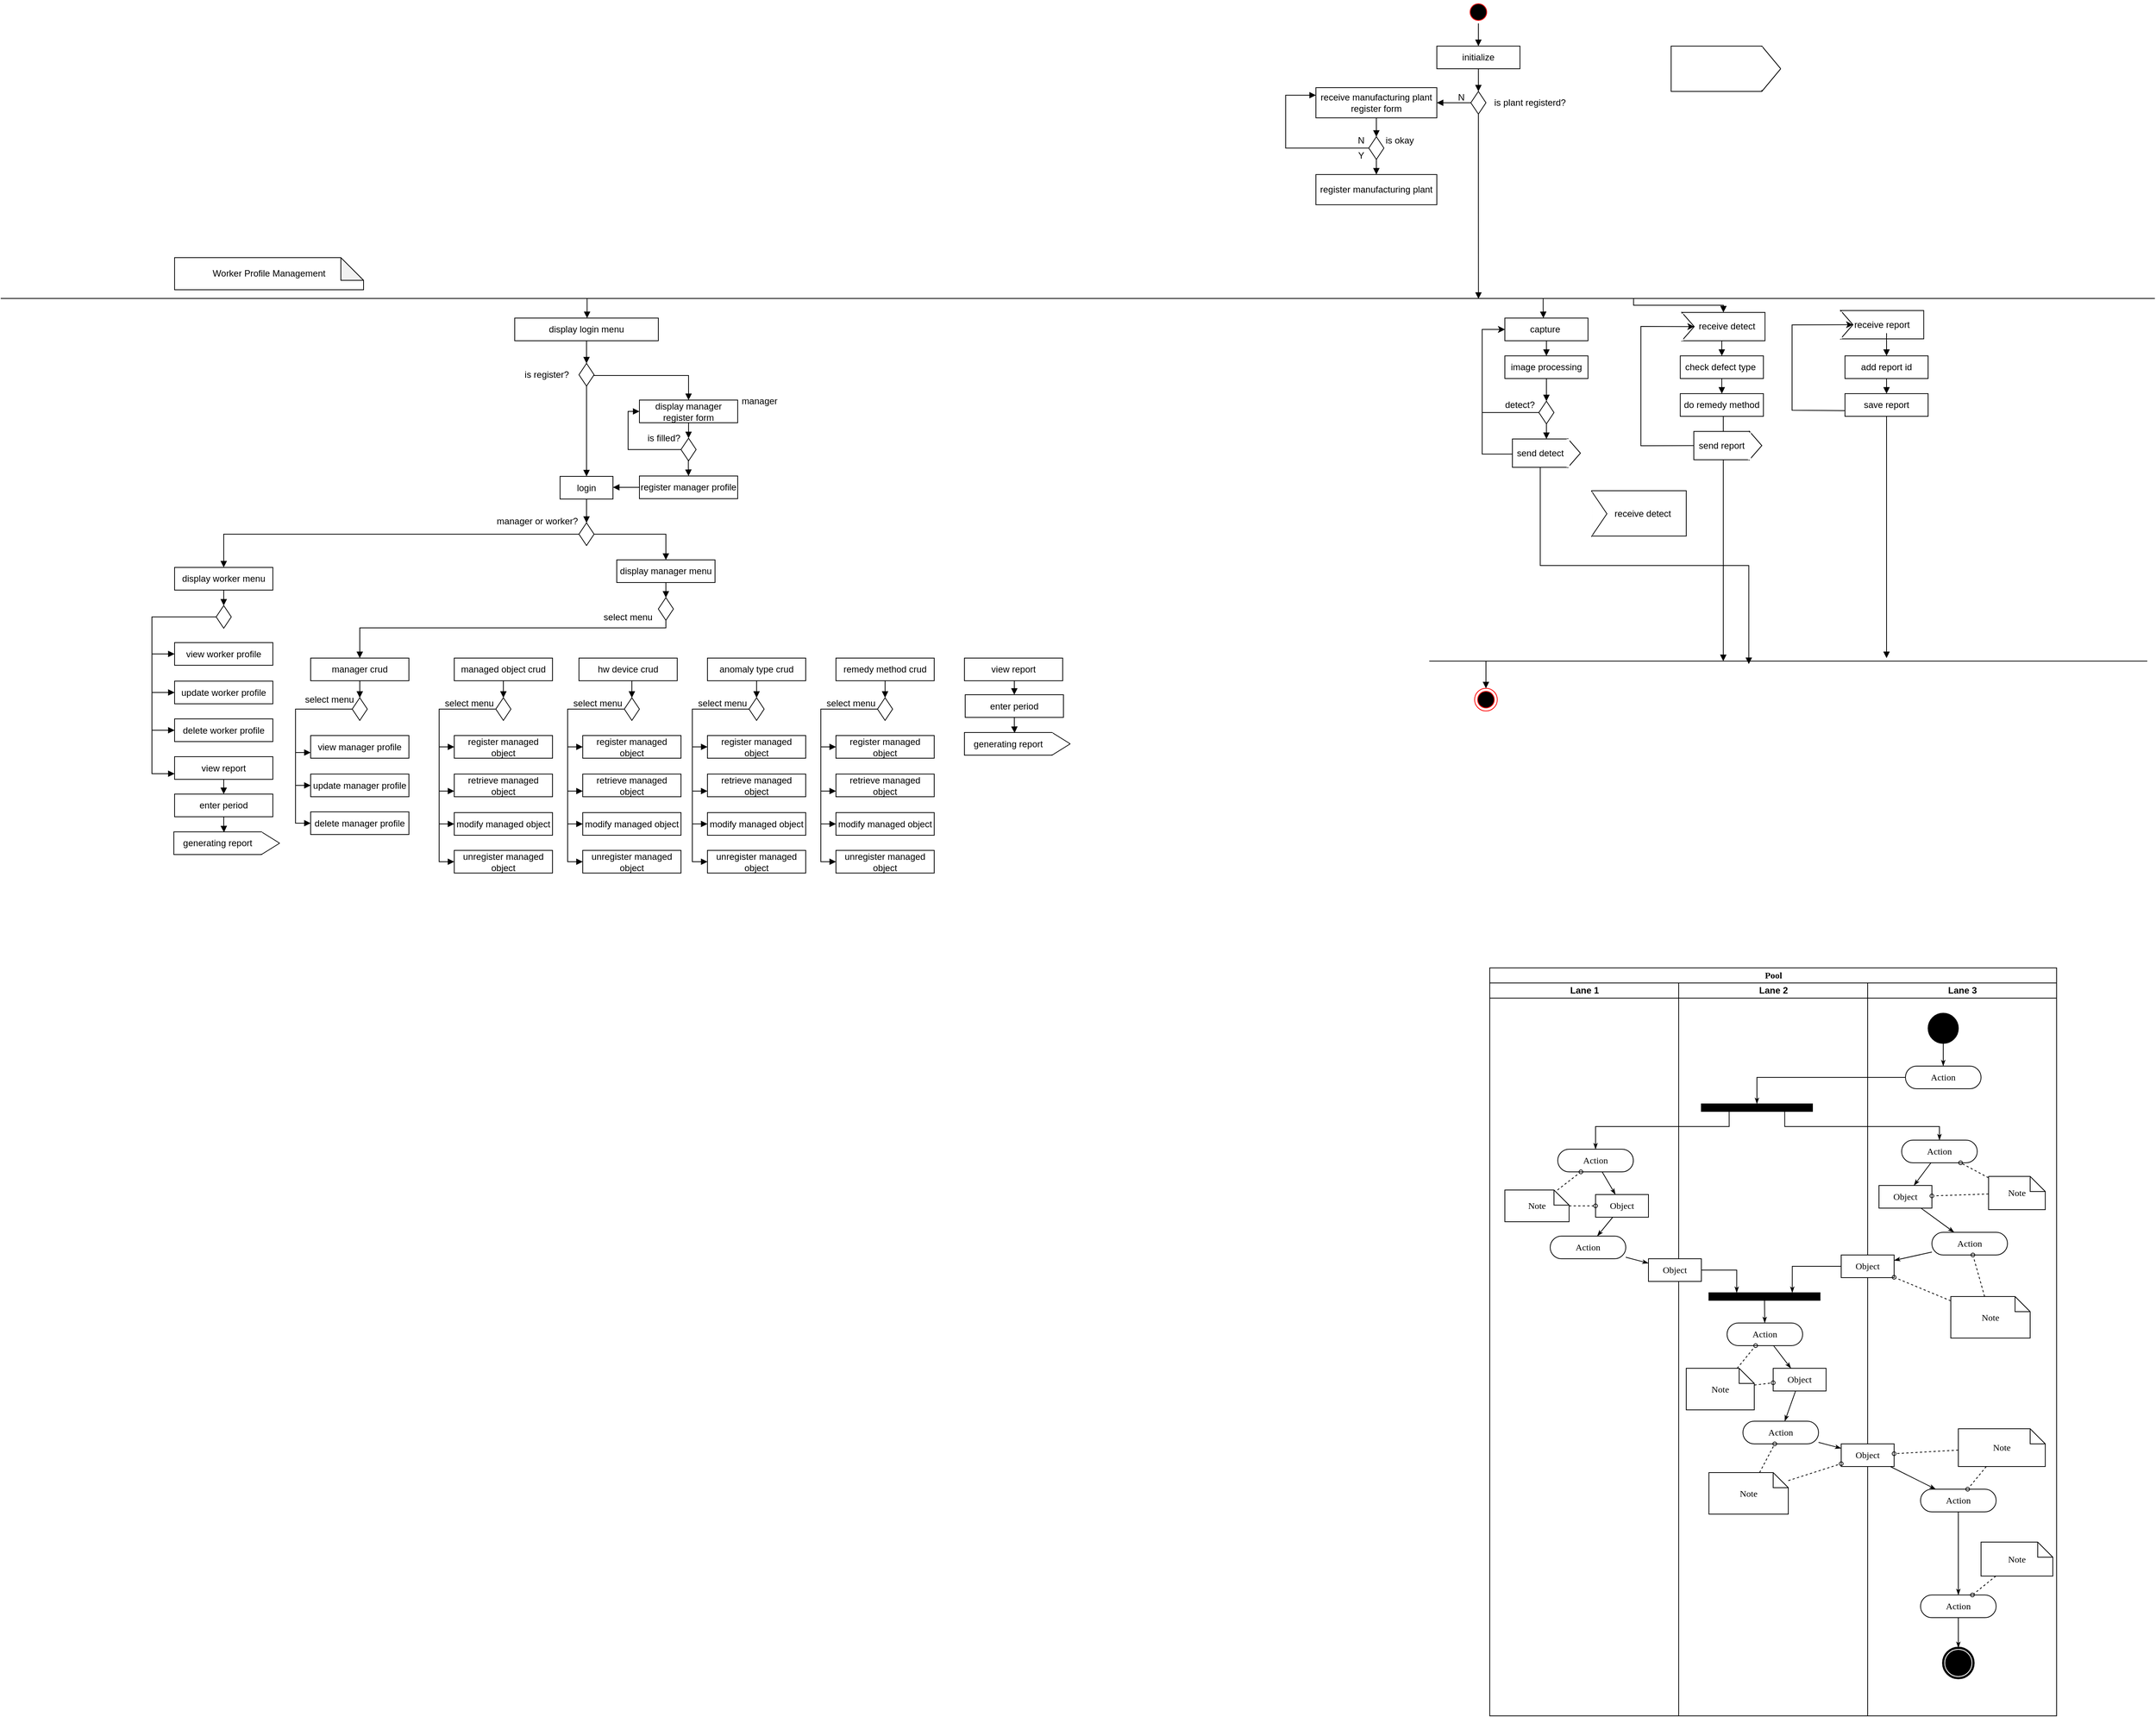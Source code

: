 <mxfile version="21.1.1" type="github">
  <diagram name="Page-1" id="0783ab3e-0a74-02c8-0abd-f7b4e66b4bec">
    <mxGraphModel dx="3785" dy="2884" grid="1" gridSize="10" guides="1" tooltips="1" connect="1" arrows="1" fold="1" page="1" pageScale="1" pageWidth="850" pageHeight="1100" background="none" math="0" shadow="0">
      <root>
        <mxCell id="0" />
        <mxCell id="1" parent="0" />
        <mxCell id="1c1d494c118603dd-1" value="Pool" style="swimlane;html=1;childLayout=stackLayout;startSize=20;rounded=0;shadow=0;comic=0;labelBackgroundColor=none;strokeWidth=1;fontFamily=Verdana;fontSize=12;align=center;" parent="1" vertex="1">
          <mxGeometry x="40" y="20" width="750" height="990" as="geometry" />
        </mxCell>
        <mxCell id="1c1d494c118603dd-2" value="Lane 1" style="swimlane;html=1;startSize=20;" parent="1c1d494c118603dd-1" vertex="1">
          <mxGeometry y="20" width="250" height="970" as="geometry" />
        </mxCell>
        <mxCell id="1c1d494c118603dd-34" style="edgeStyle=none;rounded=0;html=1;labelBackgroundColor=none;startArrow=none;startFill=0;startSize=5;endArrow=classicThin;endFill=1;endSize=5;jettySize=auto;orthogonalLoop=1;strokeWidth=1;fontFamily=Verdana;fontSize=12" parent="1c1d494c118603dd-2" source="1c1d494c118603dd-6" target="1c1d494c118603dd-10" edge="1">
          <mxGeometry relative="1" as="geometry" />
        </mxCell>
        <mxCell id="1c1d494c118603dd-6" value="Action" style="rounded=1;whiteSpace=wrap;html=1;shadow=0;comic=0;labelBackgroundColor=none;strokeWidth=1;fontFamily=Verdana;fontSize=12;align=center;arcSize=50;" parent="1c1d494c118603dd-2" vertex="1">
          <mxGeometry x="90" y="220" width="100" height="30" as="geometry" />
        </mxCell>
        <mxCell id="1c1d494c118603dd-7" value="Action" style="rounded=1;whiteSpace=wrap;html=1;shadow=0;comic=0;labelBackgroundColor=none;strokeWidth=1;fontFamily=Verdana;fontSize=12;align=center;arcSize=50;" parent="1c1d494c118603dd-2" vertex="1">
          <mxGeometry x="80" y="335" width="100" height="30" as="geometry" />
        </mxCell>
        <mxCell id="1c1d494c118603dd-35" style="edgeStyle=none;rounded=0;html=1;labelBackgroundColor=none;startArrow=none;startFill=0;startSize=5;endArrow=classicThin;endFill=1;endSize=5;jettySize=auto;orthogonalLoop=1;strokeWidth=1;fontFamily=Verdana;fontSize=12" parent="1c1d494c118603dd-2" source="1c1d494c118603dd-10" target="1c1d494c118603dd-7" edge="1">
          <mxGeometry relative="1" as="geometry" />
        </mxCell>
        <mxCell id="1c1d494c118603dd-10" value="Object" style="rounded=0;whiteSpace=wrap;html=1;shadow=0;comic=0;labelBackgroundColor=none;strokeWidth=1;fontFamily=Verdana;fontSize=12;align=center;arcSize=50;" parent="1c1d494c118603dd-2" vertex="1">
          <mxGeometry x="140" y="280" width="70" height="30" as="geometry" />
        </mxCell>
        <mxCell id="1c1d494c118603dd-46" style="edgeStyle=none;rounded=0;html=1;labelBackgroundColor=none;startArrow=none;startFill=0;startSize=5;endArrow=oval;endFill=0;endSize=5;jettySize=auto;orthogonalLoop=1;strokeWidth=1;fontFamily=Verdana;fontSize=12;dashed=1;" parent="1c1d494c118603dd-2" source="1c1d494c118603dd-21" target="1c1d494c118603dd-6" edge="1">
          <mxGeometry relative="1" as="geometry" />
        </mxCell>
        <mxCell id="1c1d494c118603dd-47" style="edgeStyle=none;rounded=0;html=1;dashed=1;labelBackgroundColor=none;startArrow=none;startFill=0;startSize=5;endArrow=oval;endFill=0;endSize=5;jettySize=auto;orthogonalLoop=1;strokeWidth=1;fontFamily=Verdana;fontSize=12" parent="1c1d494c118603dd-2" source="1c1d494c118603dd-21" target="1c1d494c118603dd-10" edge="1">
          <mxGeometry relative="1" as="geometry" />
        </mxCell>
        <mxCell id="1c1d494c118603dd-21" value="Note" style="shape=note;whiteSpace=wrap;html=1;rounded=0;shadow=0;comic=0;labelBackgroundColor=none;strokeWidth=1;fontFamily=Verdana;fontSize=12;align=center;size=20;" parent="1c1d494c118603dd-2" vertex="1">
          <mxGeometry x="20" y="274" width="85" height="42" as="geometry" />
        </mxCell>
        <mxCell id="1c1d494c118603dd-3" value="Lane 2" style="swimlane;html=1;startSize=20;" parent="1c1d494c118603dd-1" vertex="1">
          <mxGeometry x="250" y="20" width="250" height="970" as="geometry" />
        </mxCell>
        <mxCell id="60571a20871a0731-3" value="" style="whiteSpace=wrap;html=1;rounded=0;shadow=0;comic=0;labelBackgroundColor=none;strokeWidth=1;fillColor=#000000;fontFamily=Verdana;fontSize=12;align=center;rotation=0;" parent="1c1d494c118603dd-3" vertex="1">
          <mxGeometry x="30" y="160" width="147" height="10" as="geometry" />
        </mxCell>
        <mxCell id="1c1d494c118603dd-40" style="edgeStyle=none;rounded=0;html=1;labelBackgroundColor=none;startArrow=none;startFill=0;startSize=5;endArrow=classicThin;endFill=1;endSize=5;jettySize=auto;orthogonalLoop=1;strokeWidth=1;fontFamily=Verdana;fontSize=12" parent="1c1d494c118603dd-3" source="1c1d494c118603dd-11" target="1c1d494c118603dd-15" edge="1">
          <mxGeometry relative="1" as="geometry" />
        </mxCell>
        <mxCell id="1c1d494c118603dd-11" value="Action" style="rounded=1;whiteSpace=wrap;html=1;shadow=0;comic=0;labelBackgroundColor=none;strokeWidth=1;fontFamily=Verdana;fontSize=12;align=center;arcSize=50;" parent="1c1d494c118603dd-3" vertex="1">
          <mxGeometry x="64" y="450" width="100" height="30" as="geometry" />
        </mxCell>
        <mxCell id="1c1d494c118603dd-39" style="edgeStyle=none;rounded=0;html=1;labelBackgroundColor=none;startArrow=none;startFill=0;startSize=5;endArrow=classicThin;endFill=1;endSize=5;jettySize=auto;orthogonalLoop=1;strokeWidth=1;fontFamily=Verdana;fontSize=12" parent="1c1d494c118603dd-3" source="1c1d494c118603dd-12" target="1c1d494c118603dd-11" edge="1">
          <mxGeometry relative="1" as="geometry" />
        </mxCell>
        <mxCell id="1c1d494c118603dd-12" value="" style="whiteSpace=wrap;html=1;rounded=0;shadow=0;comic=0;labelBackgroundColor=none;strokeWidth=1;fillColor=#000000;fontFamily=Verdana;fontSize=12;align=center;rotation=0;" parent="1c1d494c118603dd-3" vertex="1">
          <mxGeometry x="40" y="410" width="147" height="10" as="geometry" />
        </mxCell>
        <mxCell id="1c1d494c118603dd-32" style="edgeStyle=orthogonalEdgeStyle;rounded=0;html=1;entryX=0.25;entryY=0;labelBackgroundColor=none;startArrow=none;startFill=0;startSize=5;endArrow=classicThin;endFill=1;endSize=5;jettySize=auto;orthogonalLoop=1;strokeWidth=1;fontFamily=Verdana;fontSize=12" parent="1c1d494c118603dd-3" source="1c1d494c118603dd-14" target="1c1d494c118603dd-12" edge="1">
          <mxGeometry relative="1" as="geometry" />
        </mxCell>
        <mxCell id="1c1d494c118603dd-14" value="Object" style="rounded=0;whiteSpace=wrap;html=1;shadow=0;comic=0;labelBackgroundColor=none;strokeWidth=1;fontFamily=Verdana;fontSize=12;align=center;arcSize=50;" parent="1c1d494c118603dd-3" vertex="1">
          <mxGeometry x="-40" y="365" width="70" height="30" as="geometry" />
        </mxCell>
        <mxCell id="1c1d494c118603dd-41" style="edgeStyle=none;rounded=0;html=1;labelBackgroundColor=none;startArrow=none;startFill=0;startSize=5;endArrow=classicThin;endFill=1;endSize=5;jettySize=auto;orthogonalLoop=1;strokeWidth=1;fontFamily=Verdana;fontSize=12" parent="1c1d494c118603dd-3" source="1c1d494c118603dd-15" target="1c1d494c118603dd-16" edge="1">
          <mxGeometry relative="1" as="geometry" />
        </mxCell>
        <mxCell id="1c1d494c118603dd-15" value="Object" style="rounded=0;whiteSpace=wrap;html=1;shadow=0;comic=0;labelBackgroundColor=none;strokeWidth=1;fontFamily=Verdana;fontSize=12;align=center;arcSize=50;" parent="1c1d494c118603dd-3" vertex="1">
          <mxGeometry x="125" y="510" width="70" height="30" as="geometry" />
        </mxCell>
        <mxCell id="1c1d494c118603dd-16" value="Action" style="rounded=1;whiteSpace=wrap;html=1;shadow=0;comic=0;labelBackgroundColor=none;strokeWidth=1;fontFamily=Verdana;fontSize=12;align=center;arcSize=50;" parent="1c1d494c118603dd-3" vertex="1">
          <mxGeometry x="85" y="580" width="100" height="30" as="geometry" />
        </mxCell>
        <mxCell id="1c1d494c118603dd-52" style="edgeStyle=none;rounded=0;html=1;dashed=1;labelBackgroundColor=none;startArrow=none;startFill=0;startSize=5;endArrow=oval;endFill=0;endSize=5;jettySize=auto;orthogonalLoop=1;strokeWidth=1;fontFamily=Verdana;fontSize=12" parent="1c1d494c118603dd-3" source="1c1d494c118603dd-23" target="1c1d494c118603dd-11" edge="1">
          <mxGeometry relative="1" as="geometry" />
        </mxCell>
        <mxCell id="1c1d494c118603dd-53" style="edgeStyle=none;rounded=0;html=1;dashed=1;labelBackgroundColor=none;startArrow=none;startFill=0;startSize=5;endArrow=oval;endFill=0;endSize=5;jettySize=auto;orthogonalLoop=1;strokeWidth=1;fontFamily=Verdana;fontSize=12" parent="1c1d494c118603dd-3" source="1c1d494c118603dd-23" target="1c1d494c118603dd-15" edge="1">
          <mxGeometry relative="1" as="geometry" />
        </mxCell>
        <mxCell id="1c1d494c118603dd-23" value="Note" style="shape=note;whiteSpace=wrap;html=1;rounded=0;shadow=0;comic=0;labelBackgroundColor=none;strokeWidth=1;fontFamily=Verdana;fontSize=12;align=center;size=20;" parent="1c1d494c118603dd-3" vertex="1">
          <mxGeometry x="10" y="510" width="90" height="55" as="geometry" />
        </mxCell>
        <mxCell id="1c1d494c118603dd-54" style="edgeStyle=none;rounded=0;html=1;dashed=1;labelBackgroundColor=none;startArrow=none;startFill=0;startSize=5;endArrow=oval;endFill=0;endSize=5;jettySize=auto;orthogonalLoop=1;strokeWidth=1;fontFamily=Verdana;fontSize=12" parent="1c1d494c118603dd-3" source="1c1d494c118603dd-24" target="1c1d494c118603dd-16" edge="1">
          <mxGeometry relative="1" as="geometry" />
        </mxCell>
        <mxCell id="1c1d494c118603dd-24" value="Note" style="shape=note;whiteSpace=wrap;html=1;rounded=0;shadow=0;comic=0;labelBackgroundColor=none;strokeWidth=1;fontFamily=Verdana;fontSize=12;align=center;size=20;" parent="1c1d494c118603dd-3" vertex="1">
          <mxGeometry x="40" y="648" width="105" height="55" as="geometry" />
        </mxCell>
        <mxCell id="1c1d494c118603dd-4" value="Lane 3" style="swimlane;html=1;startSize=20;" parent="1c1d494c118603dd-1" vertex="1">
          <mxGeometry x="500" y="20" width="250" height="970" as="geometry" />
        </mxCell>
        <mxCell id="1c1d494c118603dd-27" style="edgeStyle=orthogonalEdgeStyle;rounded=0;html=1;labelBackgroundColor=none;startArrow=none;startFill=0;startSize=5;endArrow=classicThin;endFill=1;endSize=5;jettySize=auto;orthogonalLoop=1;strokeWidth=1;fontFamily=Verdana;fontSize=12" parent="1c1d494c118603dd-4" source="60571a20871a0731-4" target="60571a20871a0731-8" edge="1">
          <mxGeometry relative="1" as="geometry" />
        </mxCell>
        <mxCell id="60571a20871a0731-4" value="" style="ellipse;whiteSpace=wrap;html=1;rounded=0;shadow=0;comic=0;labelBackgroundColor=none;strokeWidth=1;fillColor=#000000;fontFamily=Verdana;fontSize=12;align=center;" parent="1c1d494c118603dd-4" vertex="1">
          <mxGeometry x="80" y="40" width="40" height="40" as="geometry" />
        </mxCell>
        <mxCell id="60571a20871a0731-8" value="Action" style="rounded=1;whiteSpace=wrap;html=1;shadow=0;comic=0;labelBackgroundColor=none;strokeWidth=1;fontFamily=Verdana;fontSize=12;align=center;arcSize=50;" parent="1c1d494c118603dd-4" vertex="1">
          <mxGeometry x="50" y="110" width="100" height="30" as="geometry" />
        </mxCell>
        <mxCell id="1c1d494c118603dd-33" style="rounded=0;html=1;labelBackgroundColor=none;startArrow=none;startFill=0;startSize=5;endArrow=classicThin;endFill=1;endSize=5;jettySize=auto;orthogonalLoop=1;strokeWidth=1;fontFamily=Verdana;fontSize=12" parent="1c1d494c118603dd-4" source="1c1d494c118603dd-5" target="1c1d494c118603dd-9" edge="1">
          <mxGeometry relative="1" as="geometry" />
        </mxCell>
        <mxCell id="1c1d494c118603dd-5" value="Action" style="rounded=1;whiteSpace=wrap;html=1;shadow=0;comic=0;labelBackgroundColor=none;strokeWidth=1;fontFamily=Verdana;fontSize=12;align=center;arcSize=50;" parent="1c1d494c118603dd-4" vertex="1">
          <mxGeometry x="45" y="208" width="100" height="30" as="geometry" />
        </mxCell>
        <mxCell id="1c1d494c118603dd-38" style="edgeStyle=none;rounded=0;html=1;labelBackgroundColor=none;startArrow=none;startFill=0;startSize=5;endArrow=classicThin;endFill=1;endSize=5;jettySize=auto;orthogonalLoop=1;strokeWidth=1;fontFamily=Verdana;fontSize=12" parent="1c1d494c118603dd-4" source="1c1d494c118603dd-8" target="1c1d494c118603dd-13" edge="1">
          <mxGeometry relative="1" as="geometry" />
        </mxCell>
        <mxCell id="1c1d494c118603dd-8" value="Action" style="rounded=1;whiteSpace=wrap;html=1;shadow=0;comic=0;labelBackgroundColor=none;strokeWidth=1;fontFamily=Verdana;fontSize=12;align=center;arcSize=50;" parent="1c1d494c118603dd-4" vertex="1">
          <mxGeometry x="85" y="330" width="100" height="30" as="geometry" />
        </mxCell>
        <mxCell id="1c1d494c118603dd-37" style="edgeStyle=none;rounded=0;html=1;labelBackgroundColor=none;startArrow=none;startFill=0;startSize=5;endArrow=classicThin;endFill=1;endSize=5;jettySize=auto;orthogonalLoop=1;strokeWidth=1;fontFamily=Verdana;fontSize=12" parent="1c1d494c118603dd-4" source="1c1d494c118603dd-9" target="1c1d494c118603dd-8" edge="1">
          <mxGeometry relative="1" as="geometry" />
        </mxCell>
        <mxCell id="1c1d494c118603dd-9" value="Object" style="rounded=0;whiteSpace=wrap;html=1;shadow=0;comic=0;labelBackgroundColor=none;strokeWidth=1;fontFamily=Verdana;fontSize=12;align=center;arcSize=50;" parent="1c1d494c118603dd-4" vertex="1">
          <mxGeometry x="15" y="268" width="70" height="30" as="geometry" />
        </mxCell>
        <mxCell id="1c1d494c118603dd-13" value="Object" style="rounded=0;whiteSpace=wrap;html=1;shadow=0;comic=0;labelBackgroundColor=none;strokeWidth=1;fontFamily=Verdana;fontSize=12;align=center;arcSize=50;" parent="1c1d494c118603dd-4" vertex="1">
          <mxGeometry x="-35" y="360" width="70" height="30" as="geometry" />
        </mxCell>
        <mxCell id="1c1d494c118603dd-43" style="edgeStyle=none;rounded=0;html=1;labelBackgroundColor=none;startArrow=none;startFill=0;startSize=5;endArrow=classicThin;endFill=1;endSize=5;jettySize=auto;orthogonalLoop=1;strokeWidth=1;fontFamily=Verdana;fontSize=12" parent="1c1d494c118603dd-4" source="1c1d494c118603dd-17" target="1c1d494c118603dd-18" edge="1">
          <mxGeometry relative="1" as="geometry" />
        </mxCell>
        <mxCell id="1c1d494c118603dd-17" value="Object" style="rounded=0;whiteSpace=wrap;html=1;shadow=0;comic=0;labelBackgroundColor=none;strokeWidth=1;fontFamily=Verdana;fontSize=12;align=center;arcSize=50;" parent="1c1d494c118603dd-4" vertex="1">
          <mxGeometry x="-35" y="610" width="70" height="30" as="geometry" />
        </mxCell>
        <mxCell id="1c1d494c118603dd-44" style="edgeStyle=none;rounded=0;html=1;labelBackgroundColor=none;startArrow=none;startFill=0;startSize=5;endArrow=classicThin;endFill=1;endSize=5;jettySize=auto;orthogonalLoop=1;strokeWidth=1;fontFamily=Verdana;fontSize=12" parent="1c1d494c118603dd-4" source="1c1d494c118603dd-18" target="1c1d494c118603dd-19" edge="1">
          <mxGeometry relative="1" as="geometry" />
        </mxCell>
        <mxCell id="1c1d494c118603dd-18" value="Action" style="rounded=1;whiteSpace=wrap;html=1;shadow=0;comic=0;labelBackgroundColor=none;strokeWidth=1;fontFamily=Verdana;fontSize=12;align=center;arcSize=50;" parent="1c1d494c118603dd-4" vertex="1">
          <mxGeometry x="70" y="670" width="100" height="30" as="geometry" />
        </mxCell>
        <mxCell id="1c1d494c118603dd-45" style="edgeStyle=none;rounded=0;html=1;labelBackgroundColor=none;startArrow=none;startFill=0;startSize=5;endArrow=classicThin;endFill=1;endSize=5;jettySize=auto;orthogonalLoop=1;strokeWidth=1;fontFamily=Verdana;fontSize=12" parent="1c1d494c118603dd-4" source="1c1d494c118603dd-19" target="60571a20871a0731-5" edge="1">
          <mxGeometry relative="1" as="geometry" />
        </mxCell>
        <mxCell id="1c1d494c118603dd-19" value="Action" style="rounded=1;whiteSpace=wrap;html=1;shadow=0;comic=0;labelBackgroundColor=none;strokeWidth=1;fontFamily=Verdana;fontSize=12;align=center;arcSize=50;" parent="1c1d494c118603dd-4" vertex="1">
          <mxGeometry x="70" y="810" width="100" height="30" as="geometry" />
        </mxCell>
        <mxCell id="60571a20871a0731-5" value="" style="shape=mxgraph.bpmn.shape;html=1;verticalLabelPosition=bottom;labelBackgroundColor=#ffffff;verticalAlign=top;perimeter=ellipsePerimeter;outline=end;symbol=terminate;rounded=0;shadow=0;comic=0;strokeWidth=1;fontFamily=Verdana;fontSize=12;align=center;" parent="1c1d494c118603dd-4" vertex="1">
          <mxGeometry x="100" y="880" width="40" height="40" as="geometry" />
        </mxCell>
        <mxCell id="1c1d494c118603dd-48" style="edgeStyle=none;rounded=0;html=1;dashed=1;labelBackgroundColor=none;startArrow=none;startFill=0;startSize=5;endArrow=oval;endFill=0;endSize=5;jettySize=auto;orthogonalLoop=1;strokeWidth=1;fontFamily=Verdana;fontSize=12" parent="1c1d494c118603dd-4" source="1c1d494c118603dd-20" target="1c1d494c118603dd-5" edge="1">
          <mxGeometry relative="1" as="geometry" />
        </mxCell>
        <mxCell id="1c1d494c118603dd-49" style="edgeStyle=none;rounded=0;html=1;dashed=1;labelBackgroundColor=none;startArrow=none;startFill=0;startSize=5;endArrow=oval;endFill=0;endSize=5;jettySize=auto;orthogonalLoop=1;strokeWidth=1;fontFamily=Verdana;fontSize=12" parent="1c1d494c118603dd-4" source="1c1d494c118603dd-20" target="1c1d494c118603dd-9" edge="1">
          <mxGeometry relative="1" as="geometry" />
        </mxCell>
        <mxCell id="1c1d494c118603dd-20" value="Note" style="shape=note;whiteSpace=wrap;html=1;rounded=0;shadow=0;comic=0;labelBackgroundColor=none;strokeWidth=1;fontFamily=Verdana;fontSize=12;align=center;size=20;" parent="1c1d494c118603dd-4" vertex="1">
          <mxGeometry x="160" y="256" width="75" height="44" as="geometry" />
        </mxCell>
        <mxCell id="1c1d494c118603dd-50" style="edgeStyle=none;rounded=0;html=1;dashed=1;labelBackgroundColor=none;startArrow=none;startFill=0;startSize=5;endArrow=oval;endFill=0;endSize=5;jettySize=auto;orthogonalLoop=1;strokeWidth=1;fontFamily=Verdana;fontSize=12" parent="1c1d494c118603dd-4" source="1c1d494c118603dd-22" target="1c1d494c118603dd-8" edge="1">
          <mxGeometry relative="1" as="geometry" />
        </mxCell>
        <mxCell id="1c1d494c118603dd-51" style="edgeStyle=none;rounded=0;html=1;dashed=1;labelBackgroundColor=none;startArrow=none;startFill=0;startSize=5;endArrow=oval;endFill=0;endSize=5;jettySize=auto;orthogonalLoop=1;strokeWidth=1;fontFamily=Verdana;fontSize=12" parent="1c1d494c118603dd-4" source="1c1d494c118603dd-22" target="1c1d494c118603dd-13" edge="1">
          <mxGeometry relative="1" as="geometry" />
        </mxCell>
        <mxCell id="1c1d494c118603dd-22" value="Note" style="shape=note;whiteSpace=wrap;html=1;rounded=0;shadow=0;comic=0;labelBackgroundColor=none;strokeWidth=1;fontFamily=Verdana;fontSize=12;align=center;size=20;" parent="1c1d494c118603dd-4" vertex="1">
          <mxGeometry x="110" y="415" width="105" height="55" as="geometry" />
        </mxCell>
        <mxCell id="1c1d494c118603dd-56" style="edgeStyle=none;rounded=0;html=1;dashed=1;labelBackgroundColor=none;startArrow=none;startFill=0;startSize=5;endArrow=oval;endFill=0;endSize=5;jettySize=auto;orthogonalLoop=1;strokeWidth=1;fontFamily=Verdana;fontSize=12" parent="1c1d494c118603dd-4" source="1c1d494c118603dd-25" target="1c1d494c118603dd-18" edge="1">
          <mxGeometry relative="1" as="geometry" />
        </mxCell>
        <mxCell id="1c1d494c118603dd-57" style="edgeStyle=none;rounded=0;html=1;dashed=1;labelBackgroundColor=none;startArrow=none;startFill=0;startSize=5;endArrow=oval;endFill=0;endSize=5;jettySize=auto;orthogonalLoop=1;strokeWidth=1;fontFamily=Verdana;fontSize=12" parent="1c1d494c118603dd-4" source="1c1d494c118603dd-25" target="1c1d494c118603dd-17" edge="1">
          <mxGeometry relative="1" as="geometry" />
        </mxCell>
        <mxCell id="1c1d494c118603dd-25" value="Note" style="shape=note;whiteSpace=wrap;html=1;rounded=0;shadow=0;comic=0;labelBackgroundColor=none;strokeWidth=1;fontFamily=Verdana;fontSize=12;align=center;size=20;" parent="1c1d494c118603dd-4" vertex="1">
          <mxGeometry x="120" y="590" width="115" height="50" as="geometry" />
        </mxCell>
        <mxCell id="1c1d494c118603dd-58" style="edgeStyle=none;rounded=0;html=1;dashed=1;labelBackgroundColor=none;startArrow=none;startFill=0;startSize=5;endArrow=oval;endFill=0;endSize=5;jettySize=auto;orthogonalLoop=1;strokeWidth=1;fontFamily=Verdana;fontSize=12" parent="1c1d494c118603dd-4" source="1c1d494c118603dd-26" target="1c1d494c118603dd-19" edge="1">
          <mxGeometry relative="1" as="geometry" />
        </mxCell>
        <mxCell id="1c1d494c118603dd-26" value="Note" style="shape=note;whiteSpace=wrap;html=1;rounded=0;shadow=0;comic=0;labelBackgroundColor=none;strokeWidth=1;fontFamily=Verdana;fontSize=12;align=center;size=20;" parent="1c1d494c118603dd-4" vertex="1">
          <mxGeometry x="150" y="740" width="95" height="45" as="geometry" />
        </mxCell>
        <mxCell id="1c1d494c118603dd-28" style="edgeStyle=orthogonalEdgeStyle;rounded=0;html=1;entryX=0.5;entryY=0;labelBackgroundColor=none;startArrow=none;startFill=0;startSize=5;endArrow=classicThin;endFill=1;endSize=5;jettySize=auto;orthogonalLoop=1;strokeWidth=1;fontFamily=Verdana;fontSize=12" parent="1c1d494c118603dd-1" source="60571a20871a0731-8" target="60571a20871a0731-3" edge="1">
          <mxGeometry relative="1" as="geometry">
            <Array as="points">
              <mxPoint x="354" y="145" />
            </Array>
          </mxGeometry>
        </mxCell>
        <mxCell id="1c1d494c118603dd-29" style="edgeStyle=orthogonalEdgeStyle;rounded=0;html=1;exitX=0.75;exitY=1;labelBackgroundColor=none;startArrow=none;startFill=0;startSize=5;endArrow=classicThin;endFill=1;endSize=5;jettySize=auto;orthogonalLoop=1;strokeWidth=1;fontFamily=Verdana;fontSize=12" parent="1c1d494c118603dd-1" source="60571a20871a0731-3" target="1c1d494c118603dd-5" edge="1">
          <mxGeometry relative="1" as="geometry">
            <Array as="points">
              <mxPoint x="390" y="210" />
              <mxPoint x="595" y="210" />
            </Array>
          </mxGeometry>
        </mxCell>
        <mxCell id="1c1d494c118603dd-30" style="edgeStyle=orthogonalEdgeStyle;rounded=0;html=1;exitX=0.25;exitY=1;entryX=0.5;entryY=0;labelBackgroundColor=none;startArrow=none;startFill=0;startSize=5;endArrow=classicThin;endFill=1;endSize=5;jettySize=auto;orthogonalLoop=1;strokeWidth=1;fontFamily=Verdana;fontSize=12" parent="1c1d494c118603dd-1" source="60571a20871a0731-3" target="1c1d494c118603dd-6" edge="1">
          <mxGeometry relative="1" as="geometry">
            <Array as="points">
              <mxPoint x="317" y="210" />
              <mxPoint x="140" y="210" />
            </Array>
          </mxGeometry>
        </mxCell>
        <mxCell id="1c1d494c118603dd-31" style="edgeStyle=orthogonalEdgeStyle;rounded=0;html=1;entryX=0.75;entryY=0;labelBackgroundColor=none;startArrow=none;startFill=0;startSize=5;endArrow=classicThin;endFill=1;endSize=5;jettySize=auto;orthogonalLoop=1;strokeWidth=1;fontFamily=Verdana;fontSize=12" parent="1c1d494c118603dd-1" source="1c1d494c118603dd-13" target="1c1d494c118603dd-12" edge="1">
          <mxGeometry relative="1" as="geometry" />
        </mxCell>
        <mxCell id="1c1d494c118603dd-36" style="edgeStyle=none;rounded=0;html=1;labelBackgroundColor=none;startArrow=none;startFill=0;startSize=5;endArrow=classicThin;endFill=1;endSize=5;jettySize=auto;orthogonalLoop=1;strokeWidth=1;fontFamily=Verdana;fontSize=12" parent="1c1d494c118603dd-1" source="1c1d494c118603dd-7" target="1c1d494c118603dd-14" edge="1">
          <mxGeometry relative="1" as="geometry" />
        </mxCell>
        <mxCell id="1c1d494c118603dd-42" style="edgeStyle=none;rounded=0;html=1;labelBackgroundColor=none;startArrow=none;startFill=0;startSize=5;endArrow=classicThin;endFill=1;endSize=5;jettySize=auto;orthogonalLoop=1;strokeWidth=1;fontFamily=Verdana;fontSize=12" parent="1c1d494c118603dd-1" source="1c1d494c118603dd-16" target="1c1d494c118603dd-17" edge="1">
          <mxGeometry relative="1" as="geometry" />
        </mxCell>
        <mxCell id="1c1d494c118603dd-55" style="edgeStyle=none;rounded=0;html=1;dashed=1;labelBackgroundColor=none;startArrow=none;startFill=0;startSize=5;endArrow=oval;endFill=0;endSize=5;jettySize=auto;orthogonalLoop=1;strokeWidth=1;fontFamily=Verdana;fontSize=12" parent="1c1d494c118603dd-1" source="1c1d494c118603dd-24" target="1c1d494c118603dd-17" edge="1">
          <mxGeometry relative="1" as="geometry" />
        </mxCell>
        <mxCell id="o4eWTq-BV1PpkTGMYe8c-1" value="" style="line;strokeWidth=1;fillColor=none;align=left;verticalAlign=middle;spacingTop=-1;spacingLeft=3;spacingRight=3;rotatable=0;labelPosition=right;points=[];portConstraint=eastwest;strokeColor=inherit;" parent="1" vertex="1">
          <mxGeometry x="-1930" y="-870" width="2850" height="8" as="geometry" />
        </mxCell>
        <mxCell id="o4eWTq-BV1PpkTGMYe8c-3" value="" style="html=1;verticalAlign=bottom;endArrow=block;edgeStyle=elbowEdgeStyle;elbow=vertical;curved=0;rounded=0;exitX=0.055;exitY=0.975;exitDx=0;exitDy=0;exitPerimeter=0;" parent="1" edge="1">
          <mxGeometry x="-0.002" width="80" relative="1" as="geometry">
            <mxPoint x="110.7" y="-866.2" as="sourcePoint" />
            <mxPoint x="111" y="-840" as="targetPoint" />
            <mxPoint as="offset" />
          </mxGeometry>
        </mxCell>
        <mxCell id="o4eWTq-BV1PpkTGMYe8c-5" value="capture&amp;nbsp;" style="html=1;whiteSpace=wrap;" parent="1" vertex="1">
          <mxGeometry x="60" y="-840" width="110" height="30" as="geometry" />
        </mxCell>
        <mxCell id="o4eWTq-BV1PpkTGMYe8c-6" value="image processing" style="html=1;whiteSpace=wrap;" parent="1" vertex="1">
          <mxGeometry x="60" y="-790" width="110" height="30" as="geometry" />
        </mxCell>
        <mxCell id="o4eWTq-BV1PpkTGMYe8c-7" value="" style="html=1;verticalAlign=bottom;endArrow=block;edgeStyle=elbowEdgeStyle;elbow=vertical;curved=0;rounded=0;exitX=0.5;exitY=1;exitDx=0;exitDy=0;" parent="1" source="o4eWTq-BV1PpkTGMYe8c-5" target="o4eWTq-BV1PpkTGMYe8c-6" edge="1">
          <mxGeometry x="-0.002" width="80" relative="1" as="geometry">
            <mxPoint x="120.7" y="-856.2" as="sourcePoint" />
            <mxPoint x="121" y="-830" as="targetPoint" />
            <mxPoint as="offset" />
          </mxGeometry>
        </mxCell>
        <mxCell id="o4eWTq-BV1PpkTGMYe8c-8" value="" style="rhombus;whiteSpace=wrap;html=1;" parent="1" vertex="1">
          <mxGeometry x="105" y="-730" width="20" height="30" as="geometry" />
        </mxCell>
        <mxCell id="o4eWTq-BV1PpkTGMYe8c-9" value="" style="html=1;verticalAlign=bottom;endArrow=block;edgeStyle=elbowEdgeStyle;elbow=vertical;curved=0;rounded=0;exitX=0.5;exitY=1;exitDx=0;exitDy=0;entryX=0.5;entryY=0;entryDx=0;entryDy=0;" parent="1" source="o4eWTq-BV1PpkTGMYe8c-6" target="o4eWTq-BV1PpkTGMYe8c-8" edge="1">
          <mxGeometry x="-0.002" width="80" relative="1" as="geometry">
            <mxPoint x="125" y="-800" as="sourcePoint" />
            <mxPoint x="125" y="-780" as="targetPoint" />
            <mxPoint as="offset" />
          </mxGeometry>
        </mxCell>
        <mxCell id="o4eWTq-BV1PpkTGMYe8c-12" value="" style="html=1;verticalAlign=bottom;endArrow=block;edgeStyle=elbowEdgeStyle;elbow=vertical;curved=0;rounded=0;exitX=0.5;exitY=1;exitDx=0;exitDy=0;entryX=0.5;entryY=0;entryDx=0;entryDy=0;" parent="1" source="o4eWTq-BV1PpkTGMYe8c-8" edge="1">
          <mxGeometry x="-0.002" width="80" relative="1" as="geometry">
            <mxPoint x="125" y="-750" as="sourcePoint" />
            <mxPoint x="115" y="-680" as="targetPoint" />
            <mxPoint as="offset" />
          </mxGeometry>
        </mxCell>
        <mxCell id="o4eWTq-BV1PpkTGMYe8c-15" value="" style="endArrow=classic;html=1;rounded=0;exitX=0;exitY=0.5;exitDx=0;exitDy=0;entryX=0;entryY=0.5;entryDx=0;entryDy=0;" parent="1" source="o4eWTq-BV1PpkTGMYe8c-8" target="o4eWTq-BV1PpkTGMYe8c-5" edge="1">
          <mxGeometry width="50" height="50" relative="1" as="geometry">
            <mxPoint x="390" y="-660" as="sourcePoint" />
            <mxPoint x="440" y="-710" as="targetPoint" />
            <Array as="points">
              <mxPoint x="30" y="-715" />
              <mxPoint x="30" y="-825" />
            </Array>
          </mxGeometry>
        </mxCell>
        <mxCell id="o4eWTq-BV1PpkTGMYe8c-20" value="" style="endArrow=classic;html=1;rounded=0;entryX=0;entryY=0.5;entryDx=0;entryDy=0;exitX=0;exitY=0.533;exitDx=0;exitDy=0;exitPerimeter=0;" parent="1" source="o4eWTq-BV1PpkTGMYe8c-23" target="o4eWTq-BV1PpkTGMYe8c-5" edge="1">
          <mxGeometry width="50" height="50" relative="1" as="geometry">
            <mxPoint x="67.632" y="-657.895" as="sourcePoint" />
            <mxPoint x="70" y="-815" as="targetPoint" />
            <Array as="points">
              <mxPoint x="30" y="-660" />
              <mxPoint x="30" y="-825" />
            </Array>
          </mxGeometry>
        </mxCell>
        <mxCell id="o4eWTq-BV1PpkTGMYe8c-21" value="detect?" style="text;html=1;strokeColor=none;fillColor=none;align=center;verticalAlign=middle;whiteSpace=wrap;rounded=0;" parent="1" vertex="1">
          <mxGeometry x="50" y="-740" width="60" height="30" as="geometry" />
        </mxCell>
        <mxCell id="o4eWTq-BV1PpkTGMYe8c-25" value="" style="group" parent="1" vertex="1" connectable="0">
          <mxGeometry x="70" y="-610" width="100" height="100" as="geometry" />
        </mxCell>
        <mxCell id="o4eWTq-BV1PpkTGMYe8c-29" value="" style="group" parent="o4eWTq-BV1PpkTGMYe8c-25" vertex="1" connectable="0">
          <mxGeometry y="-70" width="90" height="37.5" as="geometry" />
        </mxCell>
        <mxCell id="o4eWTq-BV1PpkTGMYe8c-23" value="send detect" style="rounded=0;whiteSpace=wrap;html=1;" parent="o4eWTq-BV1PpkTGMYe8c-29" vertex="1">
          <mxGeometry width="73.636" height="37.5" as="geometry" />
        </mxCell>
        <mxCell id="o4eWTq-BV1PpkTGMYe8c-24" value="" style="triangle;whiteSpace=wrap;html=1;" parent="o4eWTq-BV1PpkTGMYe8c-29" vertex="1">
          <mxGeometry x="73.636" width="16.364" height="37.5" as="geometry" />
        </mxCell>
        <mxCell id="o4eWTq-BV1PpkTGMYe8c-27" value="" style="line;strokeWidth=4;direction=south;html=1;perimeter=backbonePerimeter;points=[];outlineConnect=0;strokeColor=#ffffff;" parent="o4eWTq-BV1PpkTGMYe8c-29" vertex="1">
          <mxGeometry x="69.55" width="8.18" height="37.5" as="geometry" />
        </mxCell>
        <mxCell id="o4eWTq-BV1PpkTGMYe8c-34" value="" style="group" parent="1" vertex="1" connectable="0">
          <mxGeometry x="289.995" y="-847.5" width="114.185" height="37.5" as="geometry" />
        </mxCell>
        <mxCell id="o4eWTq-BV1PpkTGMYe8c-30" value="" style="group" parent="o4eWTq-BV1PpkTGMYe8c-34" vertex="1" connectable="0">
          <mxGeometry x="4.185" width="110" height="37.5" as="geometry" />
        </mxCell>
        <mxCell id="o4eWTq-BV1PpkTGMYe8c-31" value="&amp;nbsp; &amp;nbsp;receive detect" style="rounded=0;whiteSpace=wrap;html=1;" parent="o4eWTq-BV1PpkTGMYe8c-30" vertex="1">
          <mxGeometry width="110" height="37.5" as="geometry" />
        </mxCell>
        <mxCell id="o4eWTq-BV1PpkTGMYe8c-32" value="" style="triangle;whiteSpace=wrap;html=1;" parent="o4eWTq-BV1PpkTGMYe8c-30" vertex="1">
          <mxGeometry x="-0.004" width="16.364" height="37.5" as="geometry" />
        </mxCell>
        <mxCell id="o4eWTq-BV1PpkTGMYe8c-33" value="" style="line;strokeWidth=4;direction=south;html=1;perimeter=backbonePerimeter;points=[];outlineConnect=0;strokeColor=#ffffff;" parent="o4eWTq-BV1PpkTGMYe8c-34" vertex="1">
          <mxGeometry y="1.25" width="8.182" height="36.25" as="geometry" />
        </mxCell>
        <mxCell id="o4eWTq-BV1PpkTGMYe8c-35" value="" style="html=1;verticalAlign=bottom;endArrow=block;edgeStyle=elbowEdgeStyle;elbow=vertical;curved=0;rounded=0;exitX=0.758;exitY=0.469;exitDx=0;exitDy=0;exitPerimeter=0;" parent="1" source="o4eWTq-BV1PpkTGMYe8c-1" target="o4eWTq-BV1PpkTGMYe8c-31" edge="1">
          <mxGeometry x="-0.002" width="80" relative="1" as="geometry">
            <mxPoint x="120.7" y="-856.2" as="sourcePoint" />
            <mxPoint x="121" y="-830" as="targetPoint" />
            <mxPoint as="offset" />
          </mxGeometry>
        </mxCell>
        <mxCell id="o4eWTq-BV1PpkTGMYe8c-36" value="check defect type&amp;nbsp;" style="html=1;whiteSpace=wrap;" parent="1" vertex="1">
          <mxGeometry x="292.09" y="-790" width="110" height="30" as="geometry" />
        </mxCell>
        <mxCell id="o4eWTq-BV1PpkTGMYe8c-37" value="&amp;nbsp;do remedy method&amp;nbsp;" style="html=1;whiteSpace=wrap;" parent="1" vertex="1">
          <mxGeometry x="292.09" y="-740" width="110" height="30" as="geometry" />
        </mxCell>
        <mxCell id="o4eWTq-BV1PpkTGMYe8c-38" value="" style="html=1;verticalAlign=bottom;endArrow=block;edgeStyle=elbowEdgeStyle;elbow=vertical;curved=0;rounded=0;entryX=0.5;entryY=0;entryDx=0;entryDy=0;" parent="1" target="o4eWTq-BV1PpkTGMYe8c-36" edge="1">
          <mxGeometry x="-0.002" width="80" relative="1" as="geometry">
            <mxPoint x="347" y="-810" as="sourcePoint" />
            <mxPoint x="121" y="-830" as="targetPoint" />
            <mxPoint as="offset" />
          </mxGeometry>
        </mxCell>
        <mxCell id="o4eWTq-BV1PpkTGMYe8c-40" value="" style="html=1;verticalAlign=bottom;endArrow=block;edgeStyle=elbowEdgeStyle;elbow=vertical;curved=0;rounded=0;" parent="1" target="o4eWTq-BV1PpkTGMYe8c-37" edge="1">
          <mxGeometry x="-0.002" width="80" relative="1" as="geometry">
            <mxPoint x="347" y="-760" as="sourcePoint" />
            <mxPoint x="357" y="-780" as="targetPoint" />
            <mxPoint as="offset" />
          </mxGeometry>
        </mxCell>
        <mxCell id="o4eWTq-BV1PpkTGMYe8c-41" value="" style="endArrow=classic;html=1;rounded=0;entryX=1;entryY=0.5;entryDx=0;entryDy=0;exitX=0;exitY=0.5;exitDx=0;exitDy=0;" parent="1" source="o4eWTq-BV1PpkTGMYe8c-46" target="o4eWTq-BV1PpkTGMYe8c-32" edge="1">
          <mxGeometry width="50" height="50" relative="1" as="geometry">
            <mxPoint x="80" y="-650" as="sourcePoint" />
            <mxPoint x="70" y="-815" as="targetPoint" />
            <Array as="points">
              <mxPoint x="240" y="-671" />
              <mxPoint x="240" y="-829" />
            </Array>
          </mxGeometry>
        </mxCell>
        <mxCell id="o4eWTq-BV1PpkTGMYe8c-42" value="" style="line;strokeWidth=1;fillColor=none;align=left;verticalAlign=middle;spacingTop=-1;spacingLeft=3;spacingRight=3;rotatable=0;labelPosition=right;points=[];portConstraint=eastwest;strokeColor=inherit;" parent="1" vertex="1">
          <mxGeometry x="-40" y="-390" width="950" height="8" as="geometry" />
        </mxCell>
        <mxCell id="o4eWTq-BV1PpkTGMYe8c-43" value="" style="html=1;verticalAlign=bottom;endArrow=block;edgeStyle=elbowEdgeStyle;elbow=vertical;curved=0;rounded=0;exitX=0.5;exitY=1;exitDx=0;exitDy=0;entryX=0.445;entryY=0.985;entryDx=0;entryDy=0;entryPerimeter=0;" parent="1" source="o4eWTq-BV1PpkTGMYe8c-23" target="o4eWTq-BV1PpkTGMYe8c-42" edge="1">
          <mxGeometry x="-0.002" width="80" relative="1" as="geometry">
            <mxPoint x="125" y="-690" as="sourcePoint" />
            <mxPoint x="125" y="-670" as="targetPoint" />
            <mxPoint as="offset" />
          </mxGeometry>
        </mxCell>
        <mxCell id="o4eWTq-BV1PpkTGMYe8c-44" value="" style="html=1;verticalAlign=bottom;endArrow=block;edgeStyle=elbowEdgeStyle;elbow=vertical;curved=0;rounded=0;" parent="1" edge="1">
          <mxGeometry x="-0.002" width="80" relative="1" as="geometry">
            <mxPoint x="349" y="-710" as="sourcePoint" />
            <mxPoint x="349" y="-386" as="targetPoint" />
            <mxPoint as="offset" />
            <Array as="points">
              <mxPoint x="349" y="-550" />
            </Array>
          </mxGeometry>
        </mxCell>
        <mxCell id="o4eWTq-BV1PpkTGMYe8c-45" value="" style="group" parent="1" vertex="1" connectable="0">
          <mxGeometry x="310" y="-690" width="90" height="37.5" as="geometry" />
        </mxCell>
        <mxCell id="o4eWTq-BV1PpkTGMYe8c-46" value="send report" style="rounded=0;whiteSpace=wrap;html=1;" parent="o4eWTq-BV1PpkTGMYe8c-45" vertex="1">
          <mxGeometry width="73.636" height="37.5" as="geometry" />
        </mxCell>
        <mxCell id="o4eWTq-BV1PpkTGMYe8c-47" value="" style="triangle;whiteSpace=wrap;html=1;" parent="o4eWTq-BV1PpkTGMYe8c-45" vertex="1">
          <mxGeometry x="73.636" width="16.364" height="37.5" as="geometry" />
        </mxCell>
        <mxCell id="o4eWTq-BV1PpkTGMYe8c-48" value="" style="line;strokeWidth=4;direction=south;html=1;perimeter=backbonePerimeter;points=[];outlineConnect=0;strokeColor=#ffffff;" parent="o4eWTq-BV1PpkTGMYe8c-45" vertex="1">
          <mxGeometry x="69.545" y="1.25" width="8.182" height="36.25" as="geometry" />
        </mxCell>
        <mxCell id="o4eWTq-BV1PpkTGMYe8c-50" value="" style="group" parent="1" vertex="1" connectable="0">
          <mxGeometry x="499.995" y="-850" width="114.185" height="37.5" as="geometry" />
        </mxCell>
        <mxCell id="o4eWTq-BV1PpkTGMYe8c-51" value="" style="group" parent="o4eWTq-BV1PpkTGMYe8c-50" vertex="1" connectable="0">
          <mxGeometry x="4.185" width="110" height="37.5" as="geometry" />
        </mxCell>
        <mxCell id="o4eWTq-BV1PpkTGMYe8c-52" value="receive report" style="rounded=0;whiteSpace=wrap;html=1;" parent="o4eWTq-BV1PpkTGMYe8c-51" vertex="1">
          <mxGeometry width="110" height="37.5" as="geometry" />
        </mxCell>
        <mxCell id="o4eWTq-BV1PpkTGMYe8c-53" value="" style="triangle;whiteSpace=wrap;html=1;" parent="o4eWTq-BV1PpkTGMYe8c-51" vertex="1">
          <mxGeometry x="-0.004" width="16.364" height="37.5" as="geometry" />
        </mxCell>
        <mxCell id="o4eWTq-BV1PpkTGMYe8c-54" value="" style="line;strokeWidth=4;direction=south;html=1;perimeter=backbonePerimeter;points=[];outlineConnect=0;strokeColor=#ffffff;" parent="o4eWTq-BV1PpkTGMYe8c-50" vertex="1">
          <mxGeometry y="1.25" width="8.182" height="36.25" as="geometry" />
        </mxCell>
        <mxCell id="o4eWTq-BV1PpkTGMYe8c-55" value="add report id" style="html=1;whiteSpace=wrap;" parent="1" vertex="1">
          <mxGeometry x="510" y="-790" width="110" height="30" as="geometry" />
        </mxCell>
        <mxCell id="o4eWTq-BV1PpkTGMYe8c-56" value="save report" style="html=1;whiteSpace=wrap;" parent="1" vertex="1">
          <mxGeometry x="510" y="-740" width="110" height="30" as="geometry" />
        </mxCell>
        <mxCell id="o4eWTq-BV1PpkTGMYe8c-58" value="" style="html=1;verticalAlign=bottom;endArrow=block;edgeStyle=elbowEdgeStyle;elbow=vertical;curved=0;rounded=0;entryX=0.5;entryY=0;entryDx=0;entryDy=0;" parent="1" target="o4eWTq-BV1PpkTGMYe8c-55" edge="1">
          <mxGeometry x="-0.002" width="80" relative="1" as="geometry">
            <mxPoint x="565" y="-820" as="sourcePoint" />
            <mxPoint x="125" y="-780" as="targetPoint" />
            <mxPoint as="offset" />
          </mxGeometry>
        </mxCell>
        <mxCell id="o4eWTq-BV1PpkTGMYe8c-59" value="" style="html=1;verticalAlign=bottom;endArrow=block;edgeStyle=elbowEdgeStyle;elbow=vertical;curved=0;rounded=0;entryX=0.5;entryY=0;entryDx=0;entryDy=0;exitX=0.5;exitY=1;exitDx=0;exitDy=0;" parent="1" source="o4eWTq-BV1PpkTGMYe8c-55" target="o4eWTq-BV1PpkTGMYe8c-56" edge="1">
          <mxGeometry x="-0.002" width="80" relative="1" as="geometry">
            <mxPoint x="575" y="-810" as="sourcePoint" />
            <mxPoint x="575" y="-780" as="targetPoint" />
            <mxPoint as="offset" />
          </mxGeometry>
        </mxCell>
        <mxCell id="o4eWTq-BV1PpkTGMYe8c-60" value="" style="html=1;verticalAlign=bottom;endArrow=block;edgeStyle=elbowEdgeStyle;elbow=vertical;curved=0;rounded=0;exitX=0.5;exitY=1;exitDx=0;exitDy=0;" parent="1" source="o4eWTq-BV1PpkTGMYe8c-56" edge="1">
          <mxGeometry x="-0.002" width="80" relative="1" as="geometry">
            <mxPoint x="575" y="-750" as="sourcePoint" />
            <mxPoint x="565" y="-390" as="targetPoint" />
            <mxPoint as="offset" />
          </mxGeometry>
        </mxCell>
        <mxCell id="o4eWTq-BV1PpkTGMYe8c-61" value="" style="endArrow=classic;html=1;rounded=0;entryX=1;entryY=0.5;entryDx=0;entryDy=0;exitX=0;exitY=0.75;exitDx=0;exitDy=0;" parent="1" source="o4eWTq-BV1PpkTGMYe8c-56" target="o4eWTq-BV1PpkTGMYe8c-53" edge="1">
          <mxGeometry width="50" height="50" relative="1" as="geometry">
            <mxPoint x="320" y="-661" as="sourcePoint" />
            <mxPoint x="321" y="-819" as="targetPoint" />
            <Array as="points">
              <mxPoint x="440" y="-718" />
              <mxPoint x="440" y="-831" />
            </Array>
          </mxGeometry>
        </mxCell>
        <mxCell id="o4eWTq-BV1PpkTGMYe8c-76" value="" style="ellipse;html=1;shape=startState;fillColor=#000000;strokeColor=#ff0000;" parent="1" vertex="1">
          <mxGeometry x="10" y="-1260" width="30" height="30" as="geometry" />
        </mxCell>
        <mxCell id="o4eWTq-BV1PpkTGMYe8c-78" value="" style="ellipse;html=1;shape=endState;fillColor=#000000;strokeColor=#ff0000;" parent="1" vertex="1">
          <mxGeometry x="20" y="-350" width="30" height="30" as="geometry" />
        </mxCell>
        <mxCell id="o4eWTq-BV1PpkTGMYe8c-79" value="" style="html=1;verticalAlign=bottom;endArrow=block;edgeStyle=elbowEdgeStyle;elbow=vertical;curved=0;rounded=0;entryX=0.5;entryY=0;entryDx=0;entryDy=0;" parent="1" target="o4eWTq-BV1PpkTGMYe8c-78" edge="1">
          <mxGeometry x="-0.002" width="80" relative="1" as="geometry">
            <mxPoint x="35" y="-386" as="sourcePoint" />
            <mxPoint x="-153" y="-829" as="targetPoint" />
            <mxPoint as="offset" />
          </mxGeometry>
        </mxCell>
        <mxCell id="ijbx-1r0AyTPYO9ze0CY-5" value="" style="group" vertex="1" connectable="0" parent="1">
          <mxGeometry x="280" y="-1200" width="145" height="60" as="geometry" />
        </mxCell>
        <mxCell id="ijbx-1r0AyTPYO9ze0CY-1" value="" style="rounded=0;whiteSpace=wrap;html=1;" vertex="1" parent="ijbx-1r0AyTPYO9ze0CY-5">
          <mxGeometry width="120" height="60" as="geometry" />
        </mxCell>
        <mxCell id="ijbx-1r0AyTPYO9ze0CY-2" value="" style="endArrow=none;html=1;rounded=0;entryX=1;entryY=0;entryDx=0;entryDy=0;" edge="1" parent="ijbx-1r0AyTPYO9ze0CY-5" target="ijbx-1r0AyTPYO9ze0CY-1">
          <mxGeometry width="50" height="50" relative="1" as="geometry">
            <mxPoint x="145" y="30" as="sourcePoint" />
            <mxPoint x="65" y="-20" as="targetPoint" />
          </mxGeometry>
        </mxCell>
        <mxCell id="ijbx-1r0AyTPYO9ze0CY-3" value="" style="endArrow=none;html=1;rounded=0;entryX=1;entryY=1;entryDx=0;entryDy=0;" edge="1" parent="ijbx-1r0AyTPYO9ze0CY-5" target="ijbx-1r0AyTPYO9ze0CY-1">
          <mxGeometry width="50" height="50" relative="1" as="geometry">
            <mxPoint x="145" y="30" as="sourcePoint" />
            <mxPoint x="128" y="10" as="targetPoint" />
          </mxGeometry>
        </mxCell>
        <mxCell id="ijbx-1r0AyTPYO9ze0CY-4" value="" style="endArrow=none;html=1;rounded=0;entryX=1;entryY=0;entryDx=0;entryDy=0;strokeColor=#ffffff;exitX=1;exitY=0.935;exitDx=0;exitDy=0;exitPerimeter=0;strokeWidth=2;" edge="1" parent="ijbx-1r0AyTPYO9ze0CY-5">
          <mxGeometry width="50" height="50" relative="1" as="geometry">
            <mxPoint x="120" y="58.1" as="sourcePoint" />
            <mxPoint x="120" y="1" as="targetPoint" />
          </mxGeometry>
        </mxCell>
        <mxCell id="ijbx-1r0AyTPYO9ze0CY-6" value="" style="group" vertex="1" connectable="0" parent="1">
          <mxGeometry x="170" y="-611.5" width="130" height="81" as="geometry" />
        </mxCell>
        <mxCell id="ijbx-1r0AyTPYO9ze0CY-7" value="" style="group" vertex="1" connectable="0" parent="ijbx-1r0AyTPYO9ze0CY-6">
          <mxGeometry x="4.764" width="125.236" height="81" as="geometry" />
        </mxCell>
        <mxCell id="ijbx-1r0AyTPYO9ze0CY-8" value="&amp;nbsp; &amp;nbsp;receive detect" style="rounded=0;whiteSpace=wrap;html=1;" vertex="1" parent="ijbx-1r0AyTPYO9ze0CY-7">
          <mxGeometry width="125.236" height="60" as="geometry" />
        </mxCell>
        <mxCell id="ijbx-1r0AyTPYO9ze0CY-14" value="" style="triangle;whiteSpace=wrap;html=1;" vertex="1" parent="ijbx-1r0AyTPYO9ze0CY-7">
          <mxGeometry x="0.24" y="1" width="20" height="59" as="geometry" />
        </mxCell>
        <mxCell id="ijbx-1r0AyTPYO9ze0CY-15" value="" style="line;strokeWidth=2;direction=south;html=1;perimeter=backbonePerimeter;points=[];outlineConnect=0;strokeColor=#ffffff;" vertex="1" parent="ijbx-1r0AyTPYO9ze0CY-6">
          <mxGeometry x="0.004" y="1.5" width="9.32" height="58" as="geometry" />
        </mxCell>
        <mxCell id="ijbx-1r0AyTPYO9ze0CY-16" value="Worker Profile Management" style="shape=note;whiteSpace=wrap;html=1;backgroundOutline=1;darkOpacity=0.05;align=center;" vertex="1" parent="1">
          <mxGeometry x="-1700" y="-920" width="250" height="42.5" as="geometry" />
        </mxCell>
        <mxCell id="ijbx-1r0AyTPYO9ze0CY-90" value="is plant registerd?" style="text;strokeColor=none;fillColor=none;align=left;verticalAlign=middle;spacingLeft=4;spacingRight=4;overflow=hidden;points=[[0,0.5],[1,0.5]];portConstraint=eastwest;rotatable=0;whiteSpace=wrap;html=1;" vertex="1" parent="1">
          <mxGeometry x="40" y="-1140" width="145" height="30" as="geometry" />
        </mxCell>
        <mxCell id="ijbx-1r0AyTPYO9ze0CY-91" value="initialize" style="html=1;whiteSpace=wrap;" vertex="1" parent="1">
          <mxGeometry x="-30" y="-1200" width="110" height="30" as="geometry" />
        </mxCell>
        <mxCell id="ijbx-1r0AyTPYO9ze0CY-104" value="" style="rhombus;whiteSpace=wrap;html=1;" vertex="1" parent="1">
          <mxGeometry x="15" y="-1140" width="20" height="30" as="geometry" />
        </mxCell>
        <mxCell id="ijbx-1r0AyTPYO9ze0CY-109" value="" style="html=1;verticalAlign=bottom;endArrow=block;edgeStyle=elbowEdgeStyle;elbow=vertical;curved=0;rounded=0;exitX=0.5;exitY=1;exitDx=0;exitDy=0;entryX=0.5;entryY=0;entryDx=0;entryDy=0;" edge="1" parent="1" source="ijbx-1r0AyTPYO9ze0CY-91" target="ijbx-1r0AyTPYO9ze0CY-104">
          <mxGeometry x="-0.002" width="80" relative="1" as="geometry">
            <mxPoint x="-153" y="-856" as="sourcePoint" />
            <mxPoint x="-60" y="-990" as="targetPoint" />
            <mxPoint as="offset" />
          </mxGeometry>
        </mxCell>
        <mxCell id="ijbx-1r0AyTPYO9ze0CY-110" value="" style="html=1;verticalAlign=bottom;endArrow=block;edgeStyle=elbowEdgeStyle;elbow=vertical;curved=0;rounded=0;exitX=0.5;exitY=1;exitDx=0;exitDy=0;entryX=0.5;entryY=0;entryDx=0;entryDy=0;" edge="1" parent="1" source="o4eWTq-BV1PpkTGMYe8c-76" target="ijbx-1r0AyTPYO9ze0CY-91">
          <mxGeometry x="-0.002" width="80" relative="1" as="geometry">
            <mxPoint x="35" y="-1160" as="sourcePoint" />
            <mxPoint x="35" y="-1130" as="targetPoint" />
            <mxPoint as="offset" />
          </mxGeometry>
        </mxCell>
        <mxCell id="ijbx-1r0AyTPYO9ze0CY-111" value="receive manufacturing plant register form" style="html=1;whiteSpace=wrap;" vertex="1" parent="1">
          <mxGeometry x="-190" y="-1145" width="160" height="40" as="geometry" />
        </mxCell>
        <mxCell id="ijbx-1r0AyTPYO9ze0CY-112" value="" style="html=1;verticalAlign=bottom;endArrow=block;edgeStyle=elbowEdgeStyle;elbow=vertical;curved=0;rounded=0;exitX=0;exitY=0.5;exitDx=0;exitDy=0;entryX=1;entryY=0.5;entryDx=0;entryDy=0;" edge="1" parent="1" source="ijbx-1r0AyTPYO9ze0CY-104" target="ijbx-1r0AyTPYO9ze0CY-111">
          <mxGeometry x="-0.002" width="80" relative="1" as="geometry">
            <mxPoint x="35" y="-1160" as="sourcePoint" />
            <mxPoint x="35" y="-1130" as="targetPoint" />
            <mxPoint as="offset" />
          </mxGeometry>
        </mxCell>
        <mxCell id="ijbx-1r0AyTPYO9ze0CY-113" value="" style="rhombus;whiteSpace=wrap;html=1;" vertex="1" parent="1">
          <mxGeometry x="-120" y="-1080" width="20" height="30" as="geometry" />
        </mxCell>
        <mxCell id="ijbx-1r0AyTPYO9ze0CY-114" value="" style="html=1;verticalAlign=bottom;endArrow=block;edgeStyle=elbowEdgeStyle;elbow=vertical;curved=0;rounded=0;exitX=0.5;exitY=1;exitDx=0;exitDy=0;entryX=0.5;entryY=0;entryDx=0;entryDy=0;" edge="1" parent="1" source="ijbx-1r0AyTPYO9ze0CY-111" target="ijbx-1r0AyTPYO9ze0CY-113">
          <mxGeometry x="-0.002" width="80" relative="1" as="geometry">
            <mxPoint x="25" y="-1115" as="sourcePoint" />
            <mxPoint x="-20" y="-1115" as="targetPoint" />
            <mxPoint as="offset" />
          </mxGeometry>
        </mxCell>
        <mxCell id="ijbx-1r0AyTPYO9ze0CY-115" value="" style="html=1;verticalAlign=bottom;endArrow=block;edgeStyle=elbowEdgeStyle;elbow=vertical;curved=0;rounded=0;exitX=0;exitY=0.5;exitDx=0;exitDy=0;entryX=0;entryY=0.25;entryDx=0;entryDy=0;" edge="1" parent="1" source="ijbx-1r0AyTPYO9ze0CY-113" target="ijbx-1r0AyTPYO9ze0CY-111">
          <mxGeometry x="-0.002" width="80" relative="1" as="geometry">
            <mxPoint x="-100" y="-1095" as="sourcePoint" />
            <mxPoint x="-100" y="-1070" as="targetPoint" />
            <mxPoint as="offset" />
            <Array as="points">
              <mxPoint x="-230" y="-1070" />
              <mxPoint x="-160" y="-1070" />
            </Array>
          </mxGeometry>
        </mxCell>
        <mxCell id="ijbx-1r0AyTPYO9ze0CY-116" value="is okay" style="text;html=1;strokeColor=none;fillColor=none;align=center;verticalAlign=middle;whiteSpace=wrap;rounded=0;" vertex="1" parent="1">
          <mxGeometry x="-109" y="-1090" width="60" height="30" as="geometry" />
        </mxCell>
        <mxCell id="ijbx-1r0AyTPYO9ze0CY-117" value="N" style="text;html=1;strokeColor=none;fillColor=none;align=center;verticalAlign=middle;whiteSpace=wrap;rounded=0;" vertex="1" parent="1">
          <mxGeometry x="-160" y="-1090" width="60" height="30" as="geometry" />
        </mxCell>
        <mxCell id="ijbx-1r0AyTPYO9ze0CY-118" value="Y" style="text;html=1;strokeColor=none;fillColor=none;align=center;verticalAlign=middle;whiteSpace=wrap;rounded=0;" vertex="1" parent="1">
          <mxGeometry x="-160" y="-1070" width="60" height="30" as="geometry" />
        </mxCell>
        <mxCell id="ijbx-1r0AyTPYO9ze0CY-119" value="register manufacturing plant" style="html=1;whiteSpace=wrap;" vertex="1" parent="1">
          <mxGeometry x="-190" y="-1030" width="160" height="40" as="geometry" />
        </mxCell>
        <mxCell id="ijbx-1r0AyTPYO9ze0CY-120" value="" style="html=1;verticalAlign=bottom;endArrow=block;edgeStyle=elbowEdgeStyle;elbow=vertical;curved=0;rounded=0;entryX=0.5;entryY=0;entryDx=0;entryDy=0;" edge="1" parent="1" target="ijbx-1r0AyTPYO9ze0CY-119">
          <mxGeometry x="-0.002" width="80" relative="1" as="geometry">
            <mxPoint x="-110" y="-1050" as="sourcePoint" />
            <mxPoint x="-100" y="-1070" as="targetPoint" />
            <mxPoint as="offset" />
          </mxGeometry>
        </mxCell>
        <mxCell id="ijbx-1r0AyTPYO9ze0CY-121" value="N" style="text;html=1;strokeColor=none;fillColor=none;align=center;verticalAlign=middle;whiteSpace=wrap;rounded=0;" vertex="1" parent="1">
          <mxGeometry x="-15" y="-1145" width="35" height="25" as="geometry" />
        </mxCell>
        <mxCell id="ijbx-1r0AyTPYO9ze0CY-123" value="" style="html=1;verticalAlign=bottom;endArrow=block;edgeStyle=elbowEdgeStyle;elbow=vertical;curved=0;rounded=0;entryX=0.686;entryY=0.564;entryDx=0;entryDy=0;exitX=0.5;exitY=1;exitDx=0;exitDy=0;entryPerimeter=0;" edge="1" parent="1" source="ijbx-1r0AyTPYO9ze0CY-104" target="o4eWTq-BV1PpkTGMYe8c-1">
          <mxGeometry x="-0.002" width="80" relative="1" as="geometry">
            <mxPoint x="-100" y="-1040" as="sourcePoint" />
            <mxPoint x="-100" y="-1020" as="targetPoint" />
            <mxPoint as="offset" />
          </mxGeometry>
        </mxCell>
        <mxCell id="ijbx-1r0AyTPYO9ze0CY-162" value="display login menu" style="html=1;whiteSpace=wrap;" vertex="1" parent="1">
          <mxGeometry x="-1250" y="-840" width="190" height="30" as="geometry" />
        </mxCell>
        <mxCell id="ijbx-1r0AyTPYO9ze0CY-163" value="" style="html=1;verticalAlign=bottom;endArrow=block;edgeStyle=elbowEdgeStyle;elbow=vertical;curved=0;rounded=0;exitX=0.195;exitY=0.512;exitDx=0;exitDy=0;exitPerimeter=0;entryX=0.5;entryY=0;entryDx=0;entryDy=0;" edge="1" parent="1" target="ijbx-1r0AyTPYO9ze0CY-162">
          <mxGeometry x="-0.002" width="80" relative="1" as="geometry">
            <mxPoint x="-1154.25" y="-865.904" as="sourcePoint" />
            <mxPoint x="-196" y="-830" as="targetPoint" />
            <mxPoint as="offset" />
            <Array as="points">
              <mxPoint x="-1150" y="-840" />
              <mxPoint x="-1150" y="-850" />
            </Array>
          </mxGeometry>
        </mxCell>
        <mxCell id="ijbx-1r0AyTPYO9ze0CY-164" value="" style="html=1;verticalAlign=bottom;endArrow=block;edgeStyle=elbowEdgeStyle;elbow=vertical;curved=0;rounded=0;exitX=0.5;exitY=1;exitDx=0;exitDy=0;entryX=0.5;entryY=0;entryDx=0;entryDy=0;" edge="1" parent="1" source="ijbx-1r0AyTPYO9ze0CY-162" target="ijbx-1r0AyTPYO9ze0CY-169">
          <mxGeometry x="-0.002" width="80" relative="1" as="geometry">
            <mxPoint x="-1144" y="-856" as="sourcePoint" />
            <mxPoint x="-1155" y="-790" as="targetPoint" />
            <mxPoint as="offset" />
            <Array as="points" />
          </mxGeometry>
        </mxCell>
        <mxCell id="ijbx-1r0AyTPYO9ze0CY-165" value="login" style="html=1;whiteSpace=wrap;" vertex="1" parent="1">
          <mxGeometry x="-1190" y="-630.5" width="70" height="30" as="geometry" />
        </mxCell>
        <mxCell id="ijbx-1r0AyTPYO9ze0CY-166" value="" style="html=1;verticalAlign=bottom;endArrow=block;edgeStyle=elbowEdgeStyle;elbow=vertical;curved=0;rounded=0;entryX=0.5;entryY=0;entryDx=0;entryDy=0;exitX=0.5;exitY=1;exitDx=0;exitDy=0;" edge="1" parent="1" source="ijbx-1r0AyTPYO9ze0CY-169" target="ijbx-1r0AyTPYO9ze0CY-165">
          <mxGeometry x="-0.002" width="80" relative="1" as="geometry">
            <mxPoint x="-1155" y="-740" as="sourcePoint" />
            <mxPoint x="-1145" y="-780" as="targetPoint" />
            <mxPoint as="offset" />
            <Array as="points" />
          </mxGeometry>
        </mxCell>
        <mxCell id="ijbx-1r0AyTPYO9ze0CY-167" value="is register?" style="text;html=1;strokeColor=none;fillColor=none;align=center;verticalAlign=middle;whiteSpace=wrap;rounded=0;" vertex="1" parent="1">
          <mxGeometry x="-1240" y="-780" width="65" height="30" as="geometry" />
        </mxCell>
        <mxCell id="ijbx-1r0AyTPYO9ze0CY-168" value="" style="html=1;verticalAlign=bottom;endArrow=block;edgeStyle=elbowEdgeStyle;elbow=vertical;curved=0;rounded=0;entryX=0.5;entryY=0;entryDx=0;entryDy=0;" edge="1" parent="1" target="ijbx-1r0AyTPYO9ze0CY-174">
          <mxGeometry x="-0.002" width="80" relative="1" as="geometry">
            <mxPoint x="-1150" y="-764" as="sourcePoint" />
            <mxPoint x="-1030" y="-765" as="targetPoint" />
            <mxPoint as="offset" />
            <Array as="points">
              <mxPoint x="-1080" y="-764" />
            </Array>
          </mxGeometry>
        </mxCell>
        <mxCell id="ijbx-1r0AyTPYO9ze0CY-169" value="" style="rhombus;whiteSpace=wrap;html=1;" vertex="1" parent="1">
          <mxGeometry x="-1165" y="-780" width="20" height="30" as="geometry" />
        </mxCell>
        <mxCell id="ijbx-1r0AyTPYO9ze0CY-174" value="display manager register form" style="html=1;whiteSpace=wrap;" vertex="1" parent="1">
          <mxGeometry x="-1085" y="-731.5" width="130" height="30" as="geometry" />
        </mxCell>
        <mxCell id="ijbx-1r0AyTPYO9ze0CY-175" value="register manager profile" style="html=1;whiteSpace=wrap;" vertex="1" parent="1">
          <mxGeometry x="-1085" y="-631" width="130" height="30" as="geometry" />
        </mxCell>
        <mxCell id="ijbx-1r0AyTPYO9ze0CY-176" value="" style="rhombus;whiteSpace=wrap;html=1;" vertex="1" parent="1">
          <mxGeometry x="-1030" y="-681" width="20" height="30" as="geometry" />
        </mxCell>
        <mxCell id="ijbx-1r0AyTPYO9ze0CY-177" value="is filled?" style="text;html=1;strokeColor=none;fillColor=none;align=center;verticalAlign=middle;whiteSpace=wrap;rounded=0;" vertex="1" parent="1">
          <mxGeometry x="-1085" y="-691" width="65" height="20" as="geometry" />
        </mxCell>
        <mxCell id="ijbx-1r0AyTPYO9ze0CY-178" value="" style="html=1;verticalAlign=bottom;endArrow=block;edgeStyle=elbowEdgeStyle;elbow=vertical;curved=0;rounded=0;exitX=0.5;exitY=1;exitDx=0;exitDy=0;entryX=0.5;entryY=0;entryDx=0;entryDy=0;" edge="1" parent="1" source="ijbx-1r0AyTPYO9ze0CY-174" target="ijbx-1r0AyTPYO9ze0CY-176">
          <mxGeometry x="-0.002" width="80" relative="1" as="geometry">
            <mxPoint x="-1145" y="-971" as="sourcePoint" />
            <mxPoint x="-1021" y="-681" as="targetPoint" />
            <mxPoint as="offset" />
            <Array as="points" />
          </mxGeometry>
        </mxCell>
        <mxCell id="ijbx-1r0AyTPYO9ze0CY-179" value="" style="html=1;verticalAlign=bottom;endArrow=block;edgeStyle=elbowEdgeStyle;elbow=vertical;curved=0;rounded=0;exitX=0.487;exitY=0.949;exitDx=0;exitDy=0;entryX=0.5;entryY=0;entryDx=0;entryDy=0;exitPerimeter=0;" edge="1" parent="1" source="ijbx-1r0AyTPYO9ze0CY-176" target="ijbx-1r0AyTPYO9ze0CY-175">
          <mxGeometry x="-0.002" width="80" relative="1" as="geometry">
            <mxPoint x="-1010" y="-691" as="sourcePoint" />
            <mxPoint x="-1010" y="-671" as="targetPoint" />
            <mxPoint as="offset" />
            <Array as="points" />
          </mxGeometry>
        </mxCell>
        <mxCell id="ijbx-1r0AyTPYO9ze0CY-180" value="" style="html=1;verticalAlign=bottom;endArrow=block;edgeStyle=elbowEdgeStyle;elbow=vertical;curved=0;rounded=0;exitX=0;exitY=0.5;exitDx=0;exitDy=0;entryX=0;entryY=0.5;entryDx=0;entryDy=0;" edge="1" parent="1" source="ijbx-1r0AyTPYO9ze0CY-176" target="ijbx-1r0AyTPYO9ze0CY-174">
          <mxGeometry x="-0.002" width="80" relative="1" as="geometry">
            <mxPoint x="-1010" y="-643" as="sourcePoint" />
            <mxPoint x="-1010" y="-621" as="targetPoint" />
            <mxPoint as="offset" />
            <Array as="points">
              <mxPoint x="-1100" y="-691" />
              <mxPoint x="-1060" y="-661" />
            </Array>
          </mxGeometry>
        </mxCell>
        <mxCell id="ijbx-1r0AyTPYO9ze0CY-189" value="manager" style="text;html=1;strokeColor=none;fillColor=none;align=center;verticalAlign=middle;whiteSpace=wrap;rounded=0;" vertex="1" parent="1">
          <mxGeometry x="-946" y="-740" width="40" height="20" as="geometry" />
        </mxCell>
        <mxCell id="ijbx-1r0AyTPYO9ze0CY-192" value="" style="html=1;verticalAlign=bottom;endArrow=block;edgeStyle=elbowEdgeStyle;elbow=vertical;curved=0;rounded=0;exitX=0;exitY=0.5;exitDx=0;exitDy=0;" edge="1" parent="1" source="ijbx-1r0AyTPYO9ze0CY-175">
          <mxGeometry x="-0.002" width="80" relative="1" as="geometry">
            <mxPoint x="-1145" y="-740" as="sourcePoint" />
            <mxPoint x="-1120" y="-616" as="targetPoint" />
            <mxPoint as="offset" />
            <Array as="points" />
          </mxGeometry>
        </mxCell>
        <mxCell id="ijbx-1r0AyTPYO9ze0CY-193" value="" style="rhombus;whiteSpace=wrap;html=1;" vertex="1" parent="1">
          <mxGeometry x="-1165" y="-569" width="20" height="30" as="geometry" />
        </mxCell>
        <mxCell id="ijbx-1r0AyTPYO9ze0CY-194" value="" style="html=1;verticalAlign=bottom;endArrow=block;edgeStyle=elbowEdgeStyle;elbow=vertical;curved=0;rounded=0;entryX=0.5;entryY=0;entryDx=0;entryDy=0;" edge="1" parent="1" target="ijbx-1r0AyTPYO9ze0CY-193">
          <mxGeometry x="-0.002" width="80" relative="1" as="geometry">
            <mxPoint x="-1155" y="-600" as="sourcePoint" />
            <mxPoint x="-1145" y="-770" as="targetPoint" />
            <mxPoint as="offset" />
            <Array as="points" />
          </mxGeometry>
        </mxCell>
        <mxCell id="ijbx-1r0AyTPYO9ze0CY-196" value="manager or worker?" style="text;html=1;strokeColor=none;fillColor=none;align=center;verticalAlign=middle;whiteSpace=wrap;rounded=0;" vertex="1" parent="1">
          <mxGeometry x="-1275" y="-586" width="110" height="30" as="geometry" />
        </mxCell>
        <mxCell id="ijbx-1r0AyTPYO9ze0CY-197" value="display worker menu" style="html=1;whiteSpace=wrap;" vertex="1" parent="1">
          <mxGeometry x="-1700" y="-510" width="130" height="30" as="geometry" />
        </mxCell>
        <mxCell id="ijbx-1r0AyTPYO9ze0CY-198" value="display manager menu" style="html=1;whiteSpace=wrap;" vertex="1" parent="1">
          <mxGeometry x="-1115" y="-520" width="130" height="30" as="geometry" />
        </mxCell>
        <mxCell id="ijbx-1r0AyTPYO9ze0CY-199" value="" style="html=1;verticalAlign=bottom;endArrow=block;edgeStyle=elbowEdgeStyle;elbow=vertical;curved=0;rounded=0;exitX=0;exitY=0.5;exitDx=0;exitDy=0;entryX=0.5;entryY=0;entryDx=0;entryDy=0;" edge="1" parent="1" source="ijbx-1r0AyTPYO9ze0CY-193" target="ijbx-1r0AyTPYO9ze0CY-197">
          <mxGeometry x="-0.002" width="80" relative="1" as="geometry">
            <mxPoint x="-1145" y="-590" as="sourcePoint" />
            <mxPoint x="-1145" y="-559" as="targetPoint" />
            <mxPoint as="offset" />
            <Array as="points">
              <mxPoint x="-1210" y="-554" />
            </Array>
          </mxGeometry>
        </mxCell>
        <mxCell id="ijbx-1r0AyTPYO9ze0CY-200" value="" style="html=1;verticalAlign=bottom;endArrow=block;edgeStyle=elbowEdgeStyle;elbow=vertical;curved=0;rounded=0;exitX=1;exitY=0.5;exitDx=0;exitDy=0;entryX=0.5;entryY=0;entryDx=0;entryDy=0;" edge="1" parent="1" source="ijbx-1r0AyTPYO9ze0CY-193" target="ijbx-1r0AyTPYO9ze0CY-198">
          <mxGeometry x="-0.002" width="80" relative="1" as="geometry">
            <mxPoint x="-1145" y="-529" as="sourcePoint" />
            <mxPoint x="-1245" y="-490" as="targetPoint" />
            <mxPoint as="offset" />
            <Array as="points">
              <mxPoint x="-1100" y="-554" />
            </Array>
          </mxGeometry>
        </mxCell>
        <mxCell id="ijbx-1r0AyTPYO9ze0CY-201" value="" style="rhombus;whiteSpace=wrap;html=1;" vertex="1" parent="1">
          <mxGeometry x="-1645" y="-459.5" width="20" height="30" as="geometry" />
        </mxCell>
        <mxCell id="ijbx-1r0AyTPYO9ze0CY-202" value="" style="html=1;verticalAlign=bottom;endArrow=block;edgeStyle=elbowEdgeStyle;elbow=vertical;curved=0;rounded=0;entryX=0.5;entryY=0;entryDx=0;entryDy=0;" edge="1" parent="1" target="ijbx-1r0AyTPYO9ze0CY-201">
          <mxGeometry x="-0.002" width="80" relative="1" as="geometry">
            <mxPoint x="-1635" y="-479.5" as="sourcePoint" />
            <mxPoint x="-1525" y="-568.5" as="targetPoint" />
            <mxPoint as="offset" />
            <Array as="points" />
          </mxGeometry>
        </mxCell>
        <mxCell id="ijbx-1r0AyTPYO9ze0CY-203" value="view worker profile" style="html=1;whiteSpace=wrap;" vertex="1" parent="1">
          <mxGeometry x="-1700" y="-410.5" width="130" height="30" as="geometry" />
        </mxCell>
        <mxCell id="ijbx-1r0AyTPYO9ze0CY-204" value="update worker profile" style="html=1;whiteSpace=wrap;" vertex="1" parent="1">
          <mxGeometry x="-1700" y="-359.5" width="130" height="30" as="geometry" />
        </mxCell>
        <mxCell id="ijbx-1r0AyTPYO9ze0CY-205" value="delete worker profile" style="html=1;whiteSpace=wrap;" vertex="1" parent="1">
          <mxGeometry x="-1700" y="-309.5" width="130" height="30" as="geometry" />
        </mxCell>
        <mxCell id="ijbx-1r0AyTPYO9ze0CY-206" value="view report" style="html=1;whiteSpace=wrap;" vertex="1" parent="1">
          <mxGeometry x="-1700" y="-259.5" width="130" height="30" as="geometry" />
        </mxCell>
        <mxCell id="ijbx-1r0AyTPYO9ze0CY-207" value="" style="html=1;verticalAlign=bottom;endArrow=block;edgeStyle=elbowEdgeStyle;elbow=vertical;curved=0;rounded=0;entryX=0;entryY=0.5;entryDx=0;entryDy=0;exitX=0;exitY=0.5;exitDx=0;exitDy=0;" edge="1" parent="1" source="ijbx-1r0AyTPYO9ze0CY-201" target="ijbx-1r0AyTPYO9ze0CY-203">
          <mxGeometry x="-0.002" width="80" relative="1" as="geometry">
            <mxPoint x="-1635" y="-429.5" as="sourcePoint" />
            <mxPoint x="-1625" y="-449.5" as="targetPoint" />
            <mxPoint as="offset" />
            <Array as="points">
              <mxPoint x="-1730" y="-429.5" />
              <mxPoint x="-1680" y="-444.5" />
            </Array>
          </mxGeometry>
        </mxCell>
        <mxCell id="ijbx-1r0AyTPYO9ze0CY-208" value="" style="html=1;verticalAlign=bottom;endArrow=block;edgeStyle=elbowEdgeStyle;elbow=vertical;curved=0;rounded=0;entryX=0;entryY=0.5;entryDx=0;entryDy=0;exitX=0;exitY=0.5;exitDx=0;exitDy=0;" edge="1" parent="1" source="ijbx-1r0AyTPYO9ze0CY-201" target="ijbx-1r0AyTPYO9ze0CY-204">
          <mxGeometry x="-0.002" width="80" relative="1" as="geometry">
            <mxPoint x="-1635" y="-434.5" as="sourcePoint" />
            <mxPoint x="-1690" y="-385.5" as="targetPoint" />
            <mxPoint as="offset" />
            <Array as="points">
              <mxPoint x="-1730" y="-389.5" />
              <mxPoint x="-1670" y="-434.5" />
            </Array>
          </mxGeometry>
        </mxCell>
        <mxCell id="ijbx-1r0AyTPYO9ze0CY-209" value="" style="html=1;verticalAlign=bottom;endArrow=block;edgeStyle=elbowEdgeStyle;elbow=vertical;curved=0;rounded=0;entryX=0;entryY=0.5;entryDx=0;entryDy=0;exitX=0;exitY=0.5;exitDx=0;exitDy=0;" edge="1" parent="1" source="ijbx-1r0AyTPYO9ze0CY-201" target="ijbx-1r0AyTPYO9ze0CY-205">
          <mxGeometry x="-0.002" width="80" relative="1" as="geometry">
            <mxPoint x="-1635" y="-434.5" as="sourcePoint" />
            <mxPoint x="-1690" y="-334.5" as="targetPoint" />
            <mxPoint as="offset" />
            <Array as="points">
              <mxPoint x="-1730" y="-369.5" />
              <mxPoint x="-1660" y="-424.5" />
            </Array>
          </mxGeometry>
        </mxCell>
        <mxCell id="ijbx-1r0AyTPYO9ze0CY-210" value="" style="html=1;verticalAlign=bottom;endArrow=block;edgeStyle=elbowEdgeStyle;elbow=vertical;curved=0;rounded=0;entryX=0;entryY=0.75;entryDx=0;entryDy=0;exitX=0;exitY=0.5;exitDx=0;exitDy=0;" edge="1" parent="1" source="ijbx-1r0AyTPYO9ze0CY-201" target="ijbx-1r0AyTPYO9ze0CY-206">
          <mxGeometry x="-0.002" width="80" relative="1" as="geometry">
            <mxPoint x="-1635" y="-434.5" as="sourcePoint" />
            <mxPoint x="-1690" y="-284.5" as="targetPoint" />
            <mxPoint as="offset" />
            <Array as="points">
              <mxPoint x="-1730" y="-444.5" />
              <mxPoint x="-1650" y="-414.5" />
            </Array>
          </mxGeometry>
        </mxCell>
        <mxCell id="ijbx-1r0AyTPYO9ze0CY-220" value="" style="rhombus;whiteSpace=wrap;html=1;" vertex="1" parent="1">
          <mxGeometry x="-1060" y="-470" width="20" height="30" as="geometry" />
        </mxCell>
        <mxCell id="ijbx-1r0AyTPYO9ze0CY-221" value="" style="html=1;verticalAlign=bottom;endArrow=block;edgeStyle=elbowEdgeStyle;elbow=vertical;curved=0;rounded=0;entryX=0.5;entryY=0;entryDx=0;entryDy=0;" edge="1" parent="1" target="ijbx-1r0AyTPYO9ze0CY-220">
          <mxGeometry x="-0.002" width="80" relative="1" as="geometry">
            <mxPoint x="-1050" y="-490" as="sourcePoint" />
            <mxPoint x="-940" y="-579" as="targetPoint" />
            <mxPoint as="offset" />
            <Array as="points" />
          </mxGeometry>
        </mxCell>
        <mxCell id="ijbx-1r0AyTPYO9ze0CY-222" value="view manager profile" style="html=1;whiteSpace=wrap;" vertex="1" parent="1">
          <mxGeometry x="-1520" y="-287.5" width="130" height="30" as="geometry" />
        </mxCell>
        <mxCell id="ijbx-1r0AyTPYO9ze0CY-223" value="update manager profile" style="html=1;whiteSpace=wrap;" vertex="1" parent="1">
          <mxGeometry x="-1520" y="-236.5" width="130" height="30" as="geometry" />
        </mxCell>
        <mxCell id="ijbx-1r0AyTPYO9ze0CY-224" value="delete manager profile" style="html=1;whiteSpace=wrap;" vertex="1" parent="1">
          <mxGeometry x="-1520" y="-186.5" width="130" height="30" as="geometry" />
        </mxCell>
        <mxCell id="ijbx-1r0AyTPYO9ze0CY-231" value="" style="group" vertex="1" connectable="0" parent="1">
          <mxGeometry x="-1701" y="-160" width="140" height="30" as="geometry" />
        </mxCell>
        <mxCell id="ijbx-1r0AyTPYO9ze0CY-232" value="generating report" style="rounded=0;whiteSpace=wrap;html=1;" vertex="1" parent="ijbx-1r0AyTPYO9ze0CY-231">
          <mxGeometry width="115.862" height="30" as="geometry" />
        </mxCell>
        <mxCell id="ijbx-1r0AyTPYO9ze0CY-233" value="" style="endArrow=none;html=1;rounded=0;entryX=1;entryY=0;entryDx=0;entryDy=0;" edge="1" parent="ijbx-1r0AyTPYO9ze0CY-231" target="ijbx-1r0AyTPYO9ze0CY-232">
          <mxGeometry width="50" height="50" relative="1" as="geometry">
            <mxPoint x="140" y="15" as="sourcePoint" />
            <mxPoint x="62.759" y="-10" as="targetPoint" />
          </mxGeometry>
        </mxCell>
        <mxCell id="ijbx-1r0AyTPYO9ze0CY-234" value="" style="endArrow=none;html=1;rounded=0;entryX=1;entryY=1;entryDx=0;entryDy=0;" edge="1" parent="ijbx-1r0AyTPYO9ze0CY-231" target="ijbx-1r0AyTPYO9ze0CY-232">
          <mxGeometry width="50" height="50" relative="1" as="geometry">
            <mxPoint x="140" y="15" as="sourcePoint" />
            <mxPoint x="123.586" y="5" as="targetPoint" />
          </mxGeometry>
        </mxCell>
        <mxCell id="ijbx-1r0AyTPYO9ze0CY-235" value="" style="endArrow=none;html=1;rounded=0;entryX=1;entryY=0;entryDx=0;entryDy=0;strokeColor=#ffffff;exitX=1;exitY=0.935;exitDx=0;exitDy=0;exitPerimeter=0;strokeWidth=2;" edge="1" parent="ijbx-1r0AyTPYO9ze0CY-231">
          <mxGeometry width="50" height="50" relative="1" as="geometry">
            <mxPoint x="115.862" y="29.05" as="sourcePoint" />
            <mxPoint x="115.862" y="0.5" as="targetPoint" />
          </mxGeometry>
        </mxCell>
        <mxCell id="ijbx-1r0AyTPYO9ze0CY-236" value="enter period" style="html=1;whiteSpace=wrap;" vertex="1" parent="1">
          <mxGeometry x="-1700" y="-210" width="130" height="30" as="geometry" />
        </mxCell>
        <mxCell id="ijbx-1r0AyTPYO9ze0CY-237" value="" style="html=1;verticalAlign=bottom;endArrow=block;edgeStyle=elbowEdgeStyle;elbow=vertical;curved=0;rounded=0;entryX=0.5;entryY=0;entryDx=0;entryDy=0;exitX=0.5;exitY=1;exitDx=0;exitDy=0;" edge="1" parent="1" source="ijbx-1r0AyTPYO9ze0CY-206" target="ijbx-1r0AyTPYO9ze0CY-236">
          <mxGeometry x="-0.002" width="80" relative="1" as="geometry">
            <mxPoint x="-1550" y="-410" as="sourcePoint" />
            <mxPoint x="-1625" y="-449" as="targetPoint" />
            <mxPoint as="offset" />
            <Array as="points" />
          </mxGeometry>
        </mxCell>
        <mxCell id="ijbx-1r0AyTPYO9ze0CY-238" value="" style="html=1;verticalAlign=bottom;endArrow=block;edgeStyle=elbowEdgeStyle;elbow=vertical;curved=0;rounded=0;entryX=0.573;entryY=0.02;entryDx=0;entryDy=0;exitX=0.5;exitY=1;exitDx=0;exitDy=0;entryPerimeter=0;" edge="1" parent="1" source="ijbx-1r0AyTPYO9ze0CY-236" target="ijbx-1r0AyTPYO9ze0CY-232">
          <mxGeometry x="-0.002" width="80" relative="1" as="geometry">
            <mxPoint x="-1625" y="-219" as="sourcePoint" />
            <mxPoint x="-1625" y="-200" as="targetPoint" />
            <mxPoint as="offset" />
            <Array as="points">
              <mxPoint x="-1640" y="-170" />
            </Array>
          </mxGeometry>
        </mxCell>
        <mxCell id="ijbx-1r0AyTPYO9ze0CY-239" value="manager crud" style="html=1;whiteSpace=wrap;" vertex="1" parent="1">
          <mxGeometry x="-1520" y="-390" width="130" height="30" as="geometry" />
        </mxCell>
        <mxCell id="ijbx-1r0AyTPYO9ze0CY-240" value="managed object crud" style="html=1;whiteSpace=wrap;" vertex="1" parent="1">
          <mxGeometry x="-1330" y="-390" width="130" height="30" as="geometry" />
        </mxCell>
        <mxCell id="ijbx-1r0AyTPYO9ze0CY-241" value="anomaly type crud" style="html=1;whiteSpace=wrap;" vertex="1" parent="1">
          <mxGeometry x="-995" y="-390" width="130" height="30" as="geometry" />
        </mxCell>
        <mxCell id="ijbx-1r0AyTPYO9ze0CY-242" value="remedy method crud" style="html=1;whiteSpace=wrap;" vertex="1" parent="1">
          <mxGeometry x="-825" y="-390" width="130" height="30" as="geometry" />
        </mxCell>
        <mxCell id="ijbx-1r0AyTPYO9ze0CY-243" value="hw device crud" style="html=1;whiteSpace=wrap;" vertex="1" parent="1">
          <mxGeometry x="-1165" y="-390" width="130" height="30" as="geometry" />
        </mxCell>
        <mxCell id="ijbx-1r0AyTPYO9ze0CY-244" value="view report" style="html=1;whiteSpace=wrap;" vertex="1" parent="1">
          <mxGeometry x="-655" y="-390" width="130" height="30" as="geometry" />
        </mxCell>
        <mxCell id="ijbx-1r0AyTPYO9ze0CY-245" value="" style="rhombus;whiteSpace=wrap;html=1;" vertex="1" parent="1">
          <mxGeometry x="-1465" y="-337.5" width="20" height="30" as="geometry" />
        </mxCell>
        <mxCell id="ijbx-1r0AyTPYO9ze0CY-246" value="" style="html=1;verticalAlign=bottom;endArrow=block;edgeStyle=elbowEdgeStyle;elbow=vertical;curved=0;rounded=0;entryX=0.5;entryY=0;entryDx=0;entryDy=0;exitX=0.5;exitY=1;exitDx=0;exitDy=0;" edge="1" parent="1" source="ijbx-1r0AyTPYO9ze0CY-239" target="ijbx-1r0AyTPYO9ze0CY-245">
          <mxGeometry x="-0.002" width="80" relative="1" as="geometry">
            <mxPoint x="-1080" y="-458" as="sourcePoint" />
            <mxPoint x="-1080" y="-438" as="targetPoint" />
            <mxPoint as="offset" />
            <Array as="points" />
          </mxGeometry>
        </mxCell>
        <mxCell id="ijbx-1r0AyTPYO9ze0CY-247" value="" style="html=1;verticalAlign=bottom;endArrow=block;edgeStyle=elbowEdgeStyle;elbow=vertical;curved=0;rounded=0;entryX=0;entryY=0.75;entryDx=0;entryDy=0;exitX=0;exitY=0.5;exitDx=0;exitDy=0;" edge="1" parent="1" source="ijbx-1r0AyTPYO9ze0CY-245" target="ijbx-1r0AyTPYO9ze0CY-222">
          <mxGeometry x="-0.002" width="80" relative="1" as="geometry">
            <mxPoint x="-1445" y="-350" as="sourcePoint" />
            <mxPoint x="-1445" y="-327" as="targetPoint" />
            <mxPoint as="offset" />
            <Array as="points">
              <mxPoint x="-1540" y="-298" />
              <mxPoint x="-1490" y="-322" />
            </Array>
          </mxGeometry>
        </mxCell>
        <mxCell id="ijbx-1r0AyTPYO9ze0CY-248" value="" style="html=1;verticalAlign=bottom;endArrow=block;edgeStyle=elbowEdgeStyle;elbow=vertical;curved=0;rounded=0;exitX=0.5;exitY=1;exitDx=0;exitDy=0;entryX=0.5;entryY=0;entryDx=0;entryDy=0;" edge="1" parent="1" source="ijbx-1r0AyTPYO9ze0CY-220" target="ijbx-1r0AyTPYO9ze0CY-239">
          <mxGeometry x="-0.002" width="80" relative="1" as="geometry">
            <mxPoint x="-1135" y="-544" as="sourcePoint" />
            <mxPoint x="-1040" y="-510" as="targetPoint" />
            <mxPoint as="offset" />
            <Array as="points">
              <mxPoint x="-1230" y="-430" />
            </Array>
          </mxGeometry>
        </mxCell>
        <mxCell id="ijbx-1r0AyTPYO9ze0CY-249" value="" style="html=1;verticalAlign=bottom;endArrow=block;edgeStyle=elbowEdgeStyle;elbow=vertical;curved=0;rounded=0;entryX=0;entryY=0.5;entryDx=0;entryDy=0;exitX=0;exitY=0.5;exitDx=0;exitDy=0;" edge="1" parent="1" source="ijbx-1r0AyTPYO9ze0CY-245" target="ijbx-1r0AyTPYO9ze0CY-223">
          <mxGeometry x="-0.002" width="80" relative="1" as="geometry">
            <mxPoint x="-1455" y="-312" as="sourcePoint" />
            <mxPoint x="-1510" y="-255" as="targetPoint" />
            <mxPoint as="offset" />
            <Array as="points">
              <mxPoint x="-1540" y="-270" />
              <mxPoint x="-1480" y="-312" />
            </Array>
          </mxGeometry>
        </mxCell>
        <mxCell id="ijbx-1r0AyTPYO9ze0CY-250" value="" style="html=1;verticalAlign=bottom;endArrow=block;edgeStyle=elbowEdgeStyle;elbow=vertical;curved=0;rounded=0;entryX=0;entryY=0.5;entryDx=0;entryDy=0;exitX=0;exitY=0.5;exitDx=0;exitDy=0;" edge="1" parent="1" source="ijbx-1r0AyTPYO9ze0CY-245" target="ijbx-1r0AyTPYO9ze0CY-224">
          <mxGeometry x="-0.002" width="80" relative="1" as="geometry">
            <mxPoint x="-1455" y="-312" as="sourcePoint" />
            <mxPoint x="-1510" y="-211" as="targetPoint" />
            <mxPoint as="offset" />
            <Array as="points">
              <mxPoint x="-1540" y="-240" />
              <mxPoint x="-1490" y="-322" />
              <mxPoint x="-1470" y="-302" />
            </Array>
          </mxGeometry>
        </mxCell>
        <mxCell id="ijbx-1r0AyTPYO9ze0CY-251" value="select menu" style="text;html=1;strokeColor=none;fillColor=none;align=center;verticalAlign=middle;whiteSpace=wrap;rounded=0;" vertex="1" parent="1">
          <mxGeometry x="-1145" y="-459.5" width="90" height="30" as="geometry" />
        </mxCell>
        <mxCell id="ijbx-1r0AyTPYO9ze0CY-252" value="select menu" style="text;html=1;strokeColor=none;fillColor=none;align=center;verticalAlign=middle;whiteSpace=wrap;rounded=0;" vertex="1" parent="1">
          <mxGeometry x="-1540" y="-350" width="90" height="30" as="geometry" />
        </mxCell>
        <mxCell id="ijbx-1r0AyTPYO9ze0CY-253" value="retrieve managed object" style="html=1;whiteSpace=wrap;" vertex="1" parent="1">
          <mxGeometry x="-1330" y="-236.5" width="130" height="30" as="geometry" />
        </mxCell>
        <mxCell id="ijbx-1r0AyTPYO9ze0CY-254" value="modify managed object" style="html=1;whiteSpace=wrap;" vertex="1" parent="1">
          <mxGeometry x="-1330" y="-185.5" width="130" height="30" as="geometry" />
        </mxCell>
        <mxCell id="ijbx-1r0AyTPYO9ze0CY-255" value="unregister managed object" style="html=1;whiteSpace=wrap;" vertex="1" parent="1">
          <mxGeometry x="-1330" y="-135.5" width="130" height="30" as="geometry" />
        </mxCell>
        <mxCell id="ijbx-1r0AyTPYO9ze0CY-256" value="" style="rhombus;whiteSpace=wrap;html=1;" vertex="1" parent="1">
          <mxGeometry x="-1275" y="-337.5" width="20" height="30" as="geometry" />
        </mxCell>
        <mxCell id="ijbx-1r0AyTPYO9ze0CY-257" value="" style="html=1;verticalAlign=bottom;endArrow=block;edgeStyle=elbowEdgeStyle;elbow=vertical;curved=0;rounded=0;entryX=0.5;entryY=0;entryDx=0;entryDy=0;exitX=0.5;exitY=1;exitDx=0;exitDy=0;" edge="1" parent="1" target="ijbx-1r0AyTPYO9ze0CY-256">
          <mxGeometry x="-0.002" width="80" relative="1" as="geometry">
            <mxPoint x="-1265" y="-360" as="sourcePoint" />
            <mxPoint x="-890" y="-438" as="targetPoint" />
            <mxPoint as="offset" />
            <Array as="points" />
          </mxGeometry>
        </mxCell>
        <mxCell id="ijbx-1r0AyTPYO9ze0CY-258" value="" style="html=1;verticalAlign=bottom;endArrow=block;edgeStyle=elbowEdgeStyle;elbow=vertical;curved=0;rounded=0;entryX=0;entryY=0.75;entryDx=0;entryDy=0;exitX=0;exitY=0.5;exitDx=0;exitDy=0;" edge="1" parent="1" source="ijbx-1r0AyTPYO9ze0CY-256" target="ijbx-1r0AyTPYO9ze0CY-253">
          <mxGeometry x="-0.002" width="80" relative="1" as="geometry">
            <mxPoint x="-1255" y="-350" as="sourcePoint" />
            <mxPoint x="-1255" y="-327" as="targetPoint" />
            <mxPoint as="offset" />
            <Array as="points">
              <mxPoint x="-1350" y="-298" />
              <mxPoint x="-1300" y="-322" />
            </Array>
          </mxGeometry>
        </mxCell>
        <mxCell id="ijbx-1r0AyTPYO9ze0CY-259" value="" style="html=1;verticalAlign=bottom;endArrow=block;edgeStyle=elbowEdgeStyle;elbow=vertical;curved=0;rounded=0;entryX=0;entryY=0.5;entryDx=0;entryDy=0;exitX=0;exitY=0.5;exitDx=0;exitDy=0;" edge="1" parent="1" source="ijbx-1r0AyTPYO9ze0CY-256" target="ijbx-1r0AyTPYO9ze0CY-254">
          <mxGeometry x="-0.002" width="80" relative="1" as="geometry">
            <mxPoint x="-1265" y="-312" as="sourcePoint" />
            <mxPoint x="-1320" y="-255" as="targetPoint" />
            <mxPoint as="offset" />
            <Array as="points">
              <mxPoint x="-1350" y="-270" />
              <mxPoint x="-1290" y="-312" />
            </Array>
          </mxGeometry>
        </mxCell>
        <mxCell id="ijbx-1r0AyTPYO9ze0CY-260" value="" style="html=1;verticalAlign=bottom;endArrow=block;edgeStyle=elbowEdgeStyle;elbow=vertical;curved=0;rounded=0;entryX=0;entryY=0.5;entryDx=0;entryDy=0;exitX=0;exitY=0.5;exitDx=0;exitDy=0;" edge="1" parent="1" source="ijbx-1r0AyTPYO9ze0CY-256" target="ijbx-1r0AyTPYO9ze0CY-255">
          <mxGeometry x="-0.002" width="80" relative="1" as="geometry">
            <mxPoint x="-1265" y="-312" as="sourcePoint" />
            <mxPoint x="-1320" y="-211" as="targetPoint" />
            <mxPoint as="offset" />
            <Array as="points">
              <mxPoint x="-1350" y="-240" />
              <mxPoint x="-1300" y="-322" />
              <mxPoint x="-1280" y="-302" />
            </Array>
          </mxGeometry>
        </mxCell>
        <mxCell id="ijbx-1r0AyTPYO9ze0CY-261" value="select menu" style="text;html=1;strokeColor=none;fillColor=none;align=center;verticalAlign=middle;whiteSpace=wrap;rounded=0;" vertex="1" parent="1">
          <mxGeometry x="-1355" y="-340.5" width="90" height="20.5" as="geometry" />
        </mxCell>
        <mxCell id="ijbx-1r0AyTPYO9ze0CY-271" value="register managed object" style="html=1;whiteSpace=wrap;" vertex="1" parent="1">
          <mxGeometry x="-1330" y="-287.5" width="130" height="30" as="geometry" />
        </mxCell>
        <mxCell id="ijbx-1r0AyTPYO9ze0CY-273" value="" style="html=1;verticalAlign=bottom;endArrow=block;edgeStyle=elbowEdgeStyle;elbow=vertical;curved=0;rounded=0;entryX=0;entryY=0.5;entryDx=0;entryDy=0;exitX=0;exitY=0.5;exitDx=0;exitDy=0;" edge="1" parent="1" source="ijbx-1r0AyTPYO9ze0CY-256" target="ijbx-1r0AyTPYO9ze0CY-271">
          <mxGeometry x="-0.002" width="80" relative="1" as="geometry">
            <mxPoint x="-1265" y="-312" as="sourcePoint" />
            <mxPoint x="-1320" y="-204" as="targetPoint" />
            <mxPoint as="offset" />
            <Array as="points">
              <mxPoint x="-1350" y="-300" />
              <mxPoint x="-1305" y="-322" />
              <mxPoint x="-1290" y="-312" />
            </Array>
          </mxGeometry>
        </mxCell>
        <mxCell id="ijbx-1r0AyTPYO9ze0CY-274" value="retrieve managed object" style="html=1;whiteSpace=wrap;" vertex="1" parent="1">
          <mxGeometry x="-1160" y="-236.5" width="130" height="30" as="geometry" />
        </mxCell>
        <mxCell id="ijbx-1r0AyTPYO9ze0CY-275" value="modify managed object" style="html=1;whiteSpace=wrap;" vertex="1" parent="1">
          <mxGeometry x="-1160" y="-185.5" width="130" height="30" as="geometry" />
        </mxCell>
        <mxCell id="ijbx-1r0AyTPYO9ze0CY-276" value="unregister managed object" style="html=1;whiteSpace=wrap;" vertex="1" parent="1">
          <mxGeometry x="-1160" y="-135.5" width="130" height="30" as="geometry" />
        </mxCell>
        <mxCell id="ijbx-1r0AyTPYO9ze0CY-277" value="" style="rhombus;whiteSpace=wrap;html=1;" vertex="1" parent="1">
          <mxGeometry x="-1105" y="-337.5" width="20" height="30" as="geometry" />
        </mxCell>
        <mxCell id="ijbx-1r0AyTPYO9ze0CY-278" value="" style="html=1;verticalAlign=bottom;endArrow=block;edgeStyle=elbowEdgeStyle;elbow=vertical;curved=0;rounded=0;entryX=0.5;entryY=0;entryDx=0;entryDy=0;exitX=0.5;exitY=1;exitDx=0;exitDy=0;" edge="1" parent="1" target="ijbx-1r0AyTPYO9ze0CY-277">
          <mxGeometry x="-0.002" width="80" relative="1" as="geometry">
            <mxPoint x="-1095" y="-360" as="sourcePoint" />
            <mxPoint x="-720" y="-438" as="targetPoint" />
            <mxPoint as="offset" />
            <Array as="points" />
          </mxGeometry>
        </mxCell>
        <mxCell id="ijbx-1r0AyTPYO9ze0CY-279" value="" style="html=1;verticalAlign=bottom;endArrow=block;edgeStyle=elbowEdgeStyle;elbow=vertical;curved=0;rounded=0;entryX=0;entryY=0.75;entryDx=0;entryDy=0;exitX=0;exitY=0.5;exitDx=0;exitDy=0;" edge="1" parent="1" source="ijbx-1r0AyTPYO9ze0CY-277" target="ijbx-1r0AyTPYO9ze0CY-274">
          <mxGeometry x="-0.002" width="80" relative="1" as="geometry">
            <mxPoint x="-1085" y="-350" as="sourcePoint" />
            <mxPoint x="-1085" y="-327" as="targetPoint" />
            <mxPoint as="offset" />
            <Array as="points">
              <mxPoint x="-1180" y="-298" />
              <mxPoint x="-1130" y="-322" />
            </Array>
          </mxGeometry>
        </mxCell>
        <mxCell id="ijbx-1r0AyTPYO9ze0CY-280" value="" style="html=1;verticalAlign=bottom;endArrow=block;edgeStyle=elbowEdgeStyle;elbow=vertical;curved=0;rounded=0;entryX=0;entryY=0.5;entryDx=0;entryDy=0;exitX=0;exitY=0.5;exitDx=0;exitDy=0;" edge="1" parent="1" source="ijbx-1r0AyTPYO9ze0CY-277" target="ijbx-1r0AyTPYO9ze0CY-275">
          <mxGeometry x="-0.002" width="80" relative="1" as="geometry">
            <mxPoint x="-1095" y="-312" as="sourcePoint" />
            <mxPoint x="-1150" y="-255" as="targetPoint" />
            <mxPoint as="offset" />
            <Array as="points">
              <mxPoint x="-1180" y="-270" />
              <mxPoint x="-1120" y="-312" />
            </Array>
          </mxGeometry>
        </mxCell>
        <mxCell id="ijbx-1r0AyTPYO9ze0CY-281" value="" style="html=1;verticalAlign=bottom;endArrow=block;edgeStyle=elbowEdgeStyle;elbow=vertical;curved=0;rounded=0;entryX=0;entryY=0.5;entryDx=0;entryDy=0;exitX=0;exitY=0.5;exitDx=0;exitDy=0;" edge="1" parent="1" source="ijbx-1r0AyTPYO9ze0CY-277" target="ijbx-1r0AyTPYO9ze0CY-276">
          <mxGeometry x="-0.002" width="80" relative="1" as="geometry">
            <mxPoint x="-1095" y="-312" as="sourcePoint" />
            <mxPoint x="-1150" y="-211" as="targetPoint" />
            <mxPoint as="offset" />
            <Array as="points">
              <mxPoint x="-1180" y="-240" />
              <mxPoint x="-1130" y="-322" />
              <mxPoint x="-1110" y="-302" />
            </Array>
          </mxGeometry>
        </mxCell>
        <mxCell id="ijbx-1r0AyTPYO9ze0CY-282" value="select menu" style="text;html=1;strokeColor=none;fillColor=none;align=center;verticalAlign=middle;whiteSpace=wrap;rounded=0;" vertex="1" parent="1">
          <mxGeometry x="-1185" y="-340.5" width="90" height="20.5" as="geometry" />
        </mxCell>
        <mxCell id="ijbx-1r0AyTPYO9ze0CY-283" value="register managed object" style="html=1;whiteSpace=wrap;" vertex="1" parent="1">
          <mxGeometry x="-1160" y="-287.5" width="130" height="30" as="geometry" />
        </mxCell>
        <mxCell id="ijbx-1r0AyTPYO9ze0CY-284" value="" style="html=1;verticalAlign=bottom;endArrow=block;edgeStyle=elbowEdgeStyle;elbow=vertical;curved=0;rounded=0;entryX=0;entryY=0.5;entryDx=0;entryDy=0;exitX=0;exitY=0.5;exitDx=0;exitDy=0;" edge="1" parent="1" source="ijbx-1r0AyTPYO9ze0CY-277" target="ijbx-1r0AyTPYO9ze0CY-283">
          <mxGeometry x="-0.002" width="80" relative="1" as="geometry">
            <mxPoint x="-1095" y="-312" as="sourcePoint" />
            <mxPoint x="-1150" y="-204" as="targetPoint" />
            <mxPoint as="offset" />
            <Array as="points">
              <mxPoint x="-1180" y="-300" />
              <mxPoint x="-1135" y="-322" />
              <mxPoint x="-1120" y="-312" />
            </Array>
          </mxGeometry>
        </mxCell>
        <mxCell id="ijbx-1r0AyTPYO9ze0CY-285" value="retrieve managed object" style="html=1;whiteSpace=wrap;" vertex="1" parent="1">
          <mxGeometry x="-995" y="-236.5" width="130" height="30" as="geometry" />
        </mxCell>
        <mxCell id="ijbx-1r0AyTPYO9ze0CY-286" value="modify managed object" style="html=1;whiteSpace=wrap;" vertex="1" parent="1">
          <mxGeometry x="-995" y="-185.5" width="130" height="30" as="geometry" />
        </mxCell>
        <mxCell id="ijbx-1r0AyTPYO9ze0CY-287" value="unregister managed object" style="html=1;whiteSpace=wrap;" vertex="1" parent="1">
          <mxGeometry x="-995" y="-135.5" width="130" height="30" as="geometry" />
        </mxCell>
        <mxCell id="ijbx-1r0AyTPYO9ze0CY-288" value="" style="rhombus;whiteSpace=wrap;html=1;" vertex="1" parent="1">
          <mxGeometry x="-940" y="-337.5" width="20" height="30" as="geometry" />
        </mxCell>
        <mxCell id="ijbx-1r0AyTPYO9ze0CY-289" value="" style="html=1;verticalAlign=bottom;endArrow=block;edgeStyle=elbowEdgeStyle;elbow=vertical;curved=0;rounded=0;entryX=0.5;entryY=0;entryDx=0;entryDy=0;exitX=0.5;exitY=1;exitDx=0;exitDy=0;" edge="1" parent="1" target="ijbx-1r0AyTPYO9ze0CY-288">
          <mxGeometry x="-0.002" width="80" relative="1" as="geometry">
            <mxPoint x="-930" y="-360" as="sourcePoint" />
            <mxPoint x="-555" y="-438" as="targetPoint" />
            <mxPoint as="offset" />
            <Array as="points" />
          </mxGeometry>
        </mxCell>
        <mxCell id="ijbx-1r0AyTPYO9ze0CY-290" value="" style="html=1;verticalAlign=bottom;endArrow=block;edgeStyle=elbowEdgeStyle;elbow=vertical;curved=0;rounded=0;entryX=0;entryY=0.75;entryDx=0;entryDy=0;exitX=0;exitY=0.5;exitDx=0;exitDy=0;" edge="1" parent="1" source="ijbx-1r0AyTPYO9ze0CY-288" target="ijbx-1r0AyTPYO9ze0CY-285">
          <mxGeometry x="-0.002" width="80" relative="1" as="geometry">
            <mxPoint x="-920" y="-350" as="sourcePoint" />
            <mxPoint x="-920" y="-327" as="targetPoint" />
            <mxPoint as="offset" />
            <Array as="points">
              <mxPoint x="-1015" y="-298" />
              <mxPoint x="-965" y="-322" />
            </Array>
          </mxGeometry>
        </mxCell>
        <mxCell id="ijbx-1r0AyTPYO9ze0CY-291" value="" style="html=1;verticalAlign=bottom;endArrow=block;edgeStyle=elbowEdgeStyle;elbow=vertical;curved=0;rounded=0;entryX=0;entryY=0.5;entryDx=0;entryDy=0;exitX=0;exitY=0.5;exitDx=0;exitDy=0;" edge="1" parent="1" source="ijbx-1r0AyTPYO9ze0CY-288" target="ijbx-1r0AyTPYO9ze0CY-286">
          <mxGeometry x="-0.002" width="80" relative="1" as="geometry">
            <mxPoint x="-930" y="-312" as="sourcePoint" />
            <mxPoint x="-985" y="-255" as="targetPoint" />
            <mxPoint as="offset" />
            <Array as="points">
              <mxPoint x="-1015" y="-270" />
              <mxPoint x="-955" y="-312" />
            </Array>
          </mxGeometry>
        </mxCell>
        <mxCell id="ijbx-1r0AyTPYO9ze0CY-292" value="" style="html=1;verticalAlign=bottom;endArrow=block;edgeStyle=elbowEdgeStyle;elbow=vertical;curved=0;rounded=0;entryX=0;entryY=0.5;entryDx=0;entryDy=0;exitX=0;exitY=0.5;exitDx=0;exitDy=0;" edge="1" parent="1" source="ijbx-1r0AyTPYO9ze0CY-288" target="ijbx-1r0AyTPYO9ze0CY-287">
          <mxGeometry x="-0.002" width="80" relative="1" as="geometry">
            <mxPoint x="-930" y="-312" as="sourcePoint" />
            <mxPoint x="-985" y="-211" as="targetPoint" />
            <mxPoint as="offset" />
            <Array as="points">
              <mxPoint x="-1015" y="-240" />
              <mxPoint x="-965" y="-322" />
              <mxPoint x="-945" y="-302" />
            </Array>
          </mxGeometry>
        </mxCell>
        <mxCell id="ijbx-1r0AyTPYO9ze0CY-293" value="select menu" style="text;html=1;strokeColor=none;fillColor=none;align=center;verticalAlign=middle;whiteSpace=wrap;rounded=0;" vertex="1" parent="1">
          <mxGeometry x="-1020" y="-340.5" width="90" height="20.5" as="geometry" />
        </mxCell>
        <mxCell id="ijbx-1r0AyTPYO9ze0CY-294" value="register managed object" style="html=1;whiteSpace=wrap;" vertex="1" parent="1">
          <mxGeometry x="-995" y="-287.5" width="130" height="30" as="geometry" />
        </mxCell>
        <mxCell id="ijbx-1r0AyTPYO9ze0CY-295" value="" style="html=1;verticalAlign=bottom;endArrow=block;edgeStyle=elbowEdgeStyle;elbow=vertical;curved=0;rounded=0;entryX=0;entryY=0.5;entryDx=0;entryDy=0;exitX=0;exitY=0.5;exitDx=0;exitDy=0;" edge="1" parent="1" source="ijbx-1r0AyTPYO9ze0CY-288" target="ijbx-1r0AyTPYO9ze0CY-294">
          <mxGeometry x="-0.002" width="80" relative="1" as="geometry">
            <mxPoint x="-930" y="-312" as="sourcePoint" />
            <mxPoint x="-985" y="-204" as="targetPoint" />
            <mxPoint as="offset" />
            <Array as="points">
              <mxPoint x="-1015" y="-300" />
              <mxPoint x="-970" y="-322" />
              <mxPoint x="-955" y="-312" />
            </Array>
          </mxGeometry>
        </mxCell>
        <mxCell id="ijbx-1r0AyTPYO9ze0CY-296" value="retrieve managed object" style="html=1;whiteSpace=wrap;" vertex="1" parent="1">
          <mxGeometry x="-825" y="-236.5" width="130" height="30" as="geometry" />
        </mxCell>
        <mxCell id="ijbx-1r0AyTPYO9ze0CY-297" value="modify managed object" style="html=1;whiteSpace=wrap;" vertex="1" parent="1">
          <mxGeometry x="-825" y="-185.5" width="130" height="30" as="geometry" />
        </mxCell>
        <mxCell id="ijbx-1r0AyTPYO9ze0CY-298" value="unregister managed object" style="html=1;whiteSpace=wrap;" vertex="1" parent="1">
          <mxGeometry x="-825" y="-135.5" width="130" height="30" as="geometry" />
        </mxCell>
        <mxCell id="ijbx-1r0AyTPYO9ze0CY-299" value="" style="rhombus;whiteSpace=wrap;html=1;" vertex="1" parent="1">
          <mxGeometry x="-770" y="-337.5" width="20" height="30" as="geometry" />
        </mxCell>
        <mxCell id="ijbx-1r0AyTPYO9ze0CY-300" value="" style="html=1;verticalAlign=bottom;endArrow=block;edgeStyle=elbowEdgeStyle;elbow=vertical;curved=0;rounded=0;entryX=0.5;entryY=0;entryDx=0;entryDy=0;exitX=0.5;exitY=1;exitDx=0;exitDy=0;" edge="1" parent="1" target="ijbx-1r0AyTPYO9ze0CY-299">
          <mxGeometry x="-0.002" width="80" relative="1" as="geometry">
            <mxPoint x="-760" y="-360" as="sourcePoint" />
            <mxPoint x="-385" y="-438" as="targetPoint" />
            <mxPoint as="offset" />
            <Array as="points" />
          </mxGeometry>
        </mxCell>
        <mxCell id="ijbx-1r0AyTPYO9ze0CY-301" value="" style="html=1;verticalAlign=bottom;endArrow=block;edgeStyle=elbowEdgeStyle;elbow=vertical;curved=0;rounded=0;entryX=0;entryY=0.75;entryDx=0;entryDy=0;exitX=0;exitY=0.5;exitDx=0;exitDy=0;" edge="1" parent="1" source="ijbx-1r0AyTPYO9ze0CY-299" target="ijbx-1r0AyTPYO9ze0CY-296">
          <mxGeometry x="-0.002" width="80" relative="1" as="geometry">
            <mxPoint x="-750" y="-350" as="sourcePoint" />
            <mxPoint x="-750" y="-327" as="targetPoint" />
            <mxPoint as="offset" />
            <Array as="points">
              <mxPoint x="-845" y="-298" />
              <mxPoint x="-795" y="-322" />
            </Array>
          </mxGeometry>
        </mxCell>
        <mxCell id="ijbx-1r0AyTPYO9ze0CY-302" value="" style="html=1;verticalAlign=bottom;endArrow=block;edgeStyle=elbowEdgeStyle;elbow=vertical;curved=0;rounded=0;entryX=0;entryY=0.5;entryDx=0;entryDy=0;exitX=0;exitY=0.5;exitDx=0;exitDy=0;" edge="1" parent="1" source="ijbx-1r0AyTPYO9ze0CY-299" target="ijbx-1r0AyTPYO9ze0CY-297">
          <mxGeometry x="-0.002" width="80" relative="1" as="geometry">
            <mxPoint x="-760" y="-312" as="sourcePoint" />
            <mxPoint x="-815" y="-255" as="targetPoint" />
            <mxPoint as="offset" />
            <Array as="points">
              <mxPoint x="-845" y="-270" />
              <mxPoint x="-785" y="-312" />
            </Array>
          </mxGeometry>
        </mxCell>
        <mxCell id="ijbx-1r0AyTPYO9ze0CY-303" value="" style="html=1;verticalAlign=bottom;endArrow=block;edgeStyle=elbowEdgeStyle;elbow=vertical;curved=0;rounded=0;entryX=0;entryY=0.5;entryDx=0;entryDy=0;exitX=0;exitY=0.5;exitDx=0;exitDy=0;" edge="1" parent="1" source="ijbx-1r0AyTPYO9ze0CY-299" target="ijbx-1r0AyTPYO9ze0CY-298">
          <mxGeometry x="-0.002" width="80" relative="1" as="geometry">
            <mxPoint x="-760" y="-312" as="sourcePoint" />
            <mxPoint x="-815" y="-211" as="targetPoint" />
            <mxPoint as="offset" />
            <Array as="points">
              <mxPoint x="-845" y="-240" />
              <mxPoint x="-795" y="-322" />
              <mxPoint x="-775" y="-302" />
            </Array>
          </mxGeometry>
        </mxCell>
        <mxCell id="ijbx-1r0AyTPYO9ze0CY-304" value="select menu" style="text;html=1;strokeColor=none;fillColor=none;align=center;verticalAlign=middle;whiteSpace=wrap;rounded=0;" vertex="1" parent="1">
          <mxGeometry x="-850" y="-340.5" width="90" height="20.5" as="geometry" />
        </mxCell>
        <mxCell id="ijbx-1r0AyTPYO9ze0CY-305" value="register managed object" style="html=1;whiteSpace=wrap;" vertex="1" parent="1">
          <mxGeometry x="-825" y="-287.5" width="130" height="30" as="geometry" />
        </mxCell>
        <mxCell id="ijbx-1r0AyTPYO9ze0CY-306" value="" style="html=1;verticalAlign=bottom;endArrow=block;edgeStyle=elbowEdgeStyle;elbow=vertical;curved=0;rounded=0;entryX=0;entryY=0.5;entryDx=0;entryDy=0;exitX=0;exitY=0.5;exitDx=0;exitDy=0;" edge="1" parent="1" source="ijbx-1r0AyTPYO9ze0CY-299" target="ijbx-1r0AyTPYO9ze0CY-305">
          <mxGeometry x="-0.002" width="80" relative="1" as="geometry">
            <mxPoint x="-760" y="-312" as="sourcePoint" />
            <mxPoint x="-815" y="-204" as="targetPoint" />
            <mxPoint as="offset" />
            <Array as="points">
              <mxPoint x="-845" y="-300" />
              <mxPoint x="-800" y="-322" />
              <mxPoint x="-785" y="-312" />
            </Array>
          </mxGeometry>
        </mxCell>
        <mxCell id="ijbx-1r0AyTPYO9ze0CY-307" value="" style="group" vertex="1" connectable="0" parent="1">
          <mxGeometry x="-655" y="-291.5" width="140" height="30" as="geometry" />
        </mxCell>
        <mxCell id="ijbx-1r0AyTPYO9ze0CY-308" value="generating report" style="rounded=0;whiteSpace=wrap;html=1;" vertex="1" parent="ijbx-1r0AyTPYO9ze0CY-307">
          <mxGeometry width="115.862" height="30" as="geometry" />
        </mxCell>
        <mxCell id="ijbx-1r0AyTPYO9ze0CY-309" value="" style="endArrow=none;html=1;rounded=0;entryX=1;entryY=0;entryDx=0;entryDy=0;" edge="1" parent="ijbx-1r0AyTPYO9ze0CY-307" target="ijbx-1r0AyTPYO9ze0CY-308">
          <mxGeometry width="50" height="50" relative="1" as="geometry">
            <mxPoint x="140" y="15" as="sourcePoint" />
            <mxPoint x="62.759" y="-10" as="targetPoint" />
          </mxGeometry>
        </mxCell>
        <mxCell id="ijbx-1r0AyTPYO9ze0CY-310" value="" style="endArrow=none;html=1;rounded=0;entryX=1;entryY=1;entryDx=0;entryDy=0;" edge="1" parent="ijbx-1r0AyTPYO9ze0CY-307" target="ijbx-1r0AyTPYO9ze0CY-308">
          <mxGeometry width="50" height="50" relative="1" as="geometry">
            <mxPoint x="140" y="15" as="sourcePoint" />
            <mxPoint x="123.586" y="5" as="targetPoint" />
          </mxGeometry>
        </mxCell>
        <mxCell id="ijbx-1r0AyTPYO9ze0CY-311" value="" style="endArrow=none;html=1;rounded=0;entryX=1;entryY=0;entryDx=0;entryDy=0;strokeColor=#ffffff;exitX=1;exitY=0.935;exitDx=0;exitDy=0;exitPerimeter=0;strokeWidth=2;" edge="1" parent="ijbx-1r0AyTPYO9ze0CY-307">
          <mxGeometry width="50" height="50" relative="1" as="geometry">
            <mxPoint x="115.862" y="29.05" as="sourcePoint" />
            <mxPoint x="115.862" y="0.5" as="targetPoint" />
          </mxGeometry>
        </mxCell>
        <mxCell id="ijbx-1r0AyTPYO9ze0CY-312" value="enter period" style="html=1;whiteSpace=wrap;" vertex="1" parent="1">
          <mxGeometry x="-654" y="-341.5" width="130" height="30" as="geometry" />
        </mxCell>
        <mxCell id="ijbx-1r0AyTPYO9ze0CY-313" value="" style="html=1;verticalAlign=bottom;endArrow=block;edgeStyle=elbowEdgeStyle;elbow=vertical;curved=0;rounded=0;entryX=0.5;entryY=0;entryDx=0;entryDy=0;exitX=0.5;exitY=1;exitDx=0;exitDy=0;" edge="1" parent="1" target="ijbx-1r0AyTPYO9ze0CY-312">
          <mxGeometry x="-0.002" width="80" relative="1" as="geometry">
            <mxPoint x="-589" y="-360.5" as="sourcePoint" />
            <mxPoint x="-579" y="-580.5" as="targetPoint" />
            <mxPoint as="offset" />
            <Array as="points" />
          </mxGeometry>
        </mxCell>
        <mxCell id="ijbx-1r0AyTPYO9ze0CY-314" value="" style="html=1;verticalAlign=bottom;endArrow=block;edgeStyle=elbowEdgeStyle;elbow=vertical;curved=0;rounded=0;entryX=0.573;entryY=0.02;entryDx=0;entryDy=0;exitX=0.5;exitY=1;exitDx=0;exitDy=0;entryPerimeter=0;" edge="1" parent="1" source="ijbx-1r0AyTPYO9ze0CY-312" target="ijbx-1r0AyTPYO9ze0CY-308">
          <mxGeometry x="-0.002" width="80" relative="1" as="geometry">
            <mxPoint x="-579" y="-350.5" as="sourcePoint" />
            <mxPoint x="-579" y="-331.5" as="targetPoint" />
            <mxPoint as="offset" />
            <Array as="points">
              <mxPoint x="-594" y="-301.5" />
            </Array>
          </mxGeometry>
        </mxCell>
      </root>
    </mxGraphModel>
  </diagram>
</mxfile>
